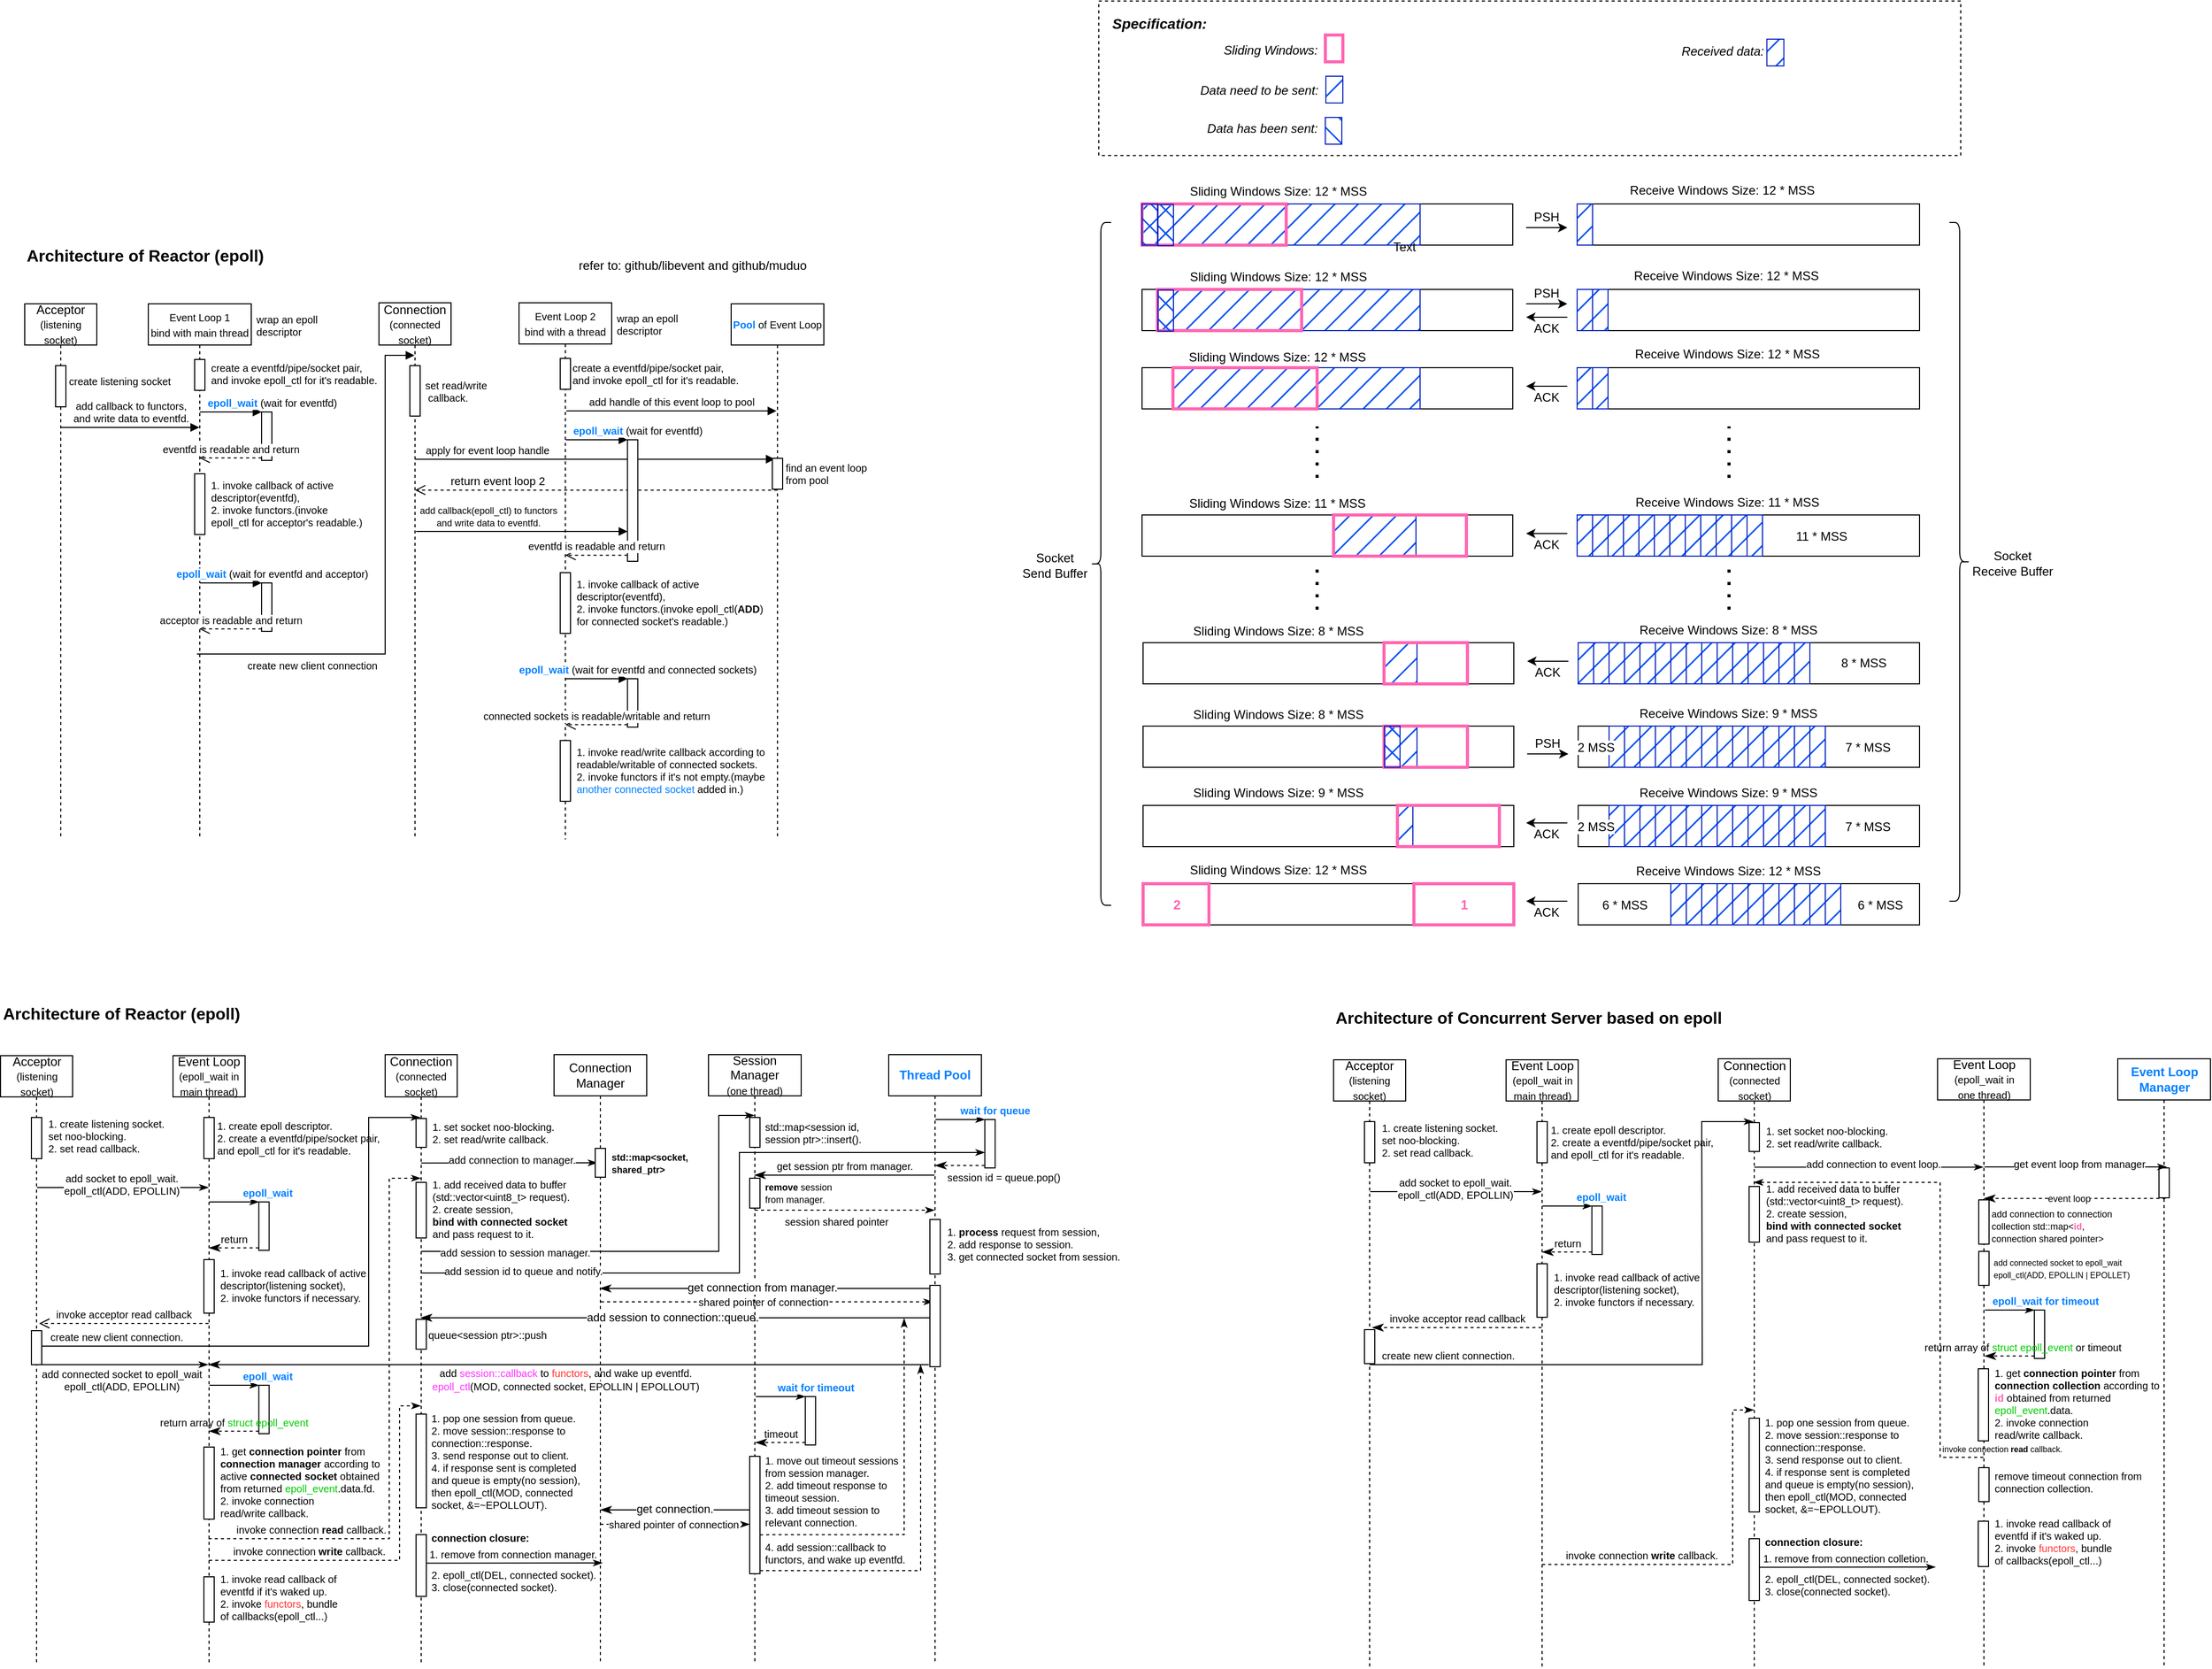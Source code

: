 <mxfile version="20.7.4" type="github">
  <diagram id="8s4QYpiPi4UWaAkvlVJo" name="Page-1">
    <mxGraphModel dx="660" dy="764" grid="1" gridSize="10" guides="1" tooltips="1" connect="1" arrows="1" fold="1" page="0" pageScale="1" pageWidth="850" pageHeight="1100" background="none" math="0" shadow="0">
      <root>
        <mxCell id="0" />
        <mxCell id="1" parent="0" />
        <mxCell id="HbQjIsXzjIfjCsx8-T67-216" value="" style="rounded=0;whiteSpace=wrap;html=1;fillStyle=hatch;fontSize=12;fontColor=#000000;strokeColor=#000000;strokeWidth=1;fillColor=none;gradientColor=none;dashed=1;" parent="1" vertex="1">
          <mxGeometry x="1153" y="-214" width="837" height="150" as="geometry" />
        </mxCell>
        <mxCell id="HbQjIsXzjIfjCsx8-T67-13" value="" style="rounded=0;whiteSpace=wrap;html=1;" parent="1" vertex="1">
          <mxGeometry x="1195" y="-17" width="360" height="40" as="geometry" />
        </mxCell>
        <mxCell id="Oyf2wEZ1zQuML1rLrcPN-1" value="Acceptor&lt;br&gt;&lt;font style=&quot;font-size: 10px&quot;&gt;(listening socket)&lt;/font&gt;" style="shape=umlLifeline;perimeter=lifelinePerimeter;whiteSpace=wrap;html=1;container=1;collapsible=0;recursiveResize=0;outlineConnect=0;size=40;" parent="1" vertex="1">
          <mxGeometry x="110" y="80" width="70" height="520" as="geometry" />
        </mxCell>
        <mxCell id="Oyf2wEZ1zQuML1rLrcPN-17" value="" style="html=1;points=[];perimeter=orthogonalPerimeter;fontSize=10;" parent="Oyf2wEZ1zQuML1rLrcPN-1" vertex="1">
          <mxGeometry x="30" y="60" width="10" height="40" as="geometry" />
        </mxCell>
        <mxCell id="Oyf2wEZ1zQuML1rLrcPN-2" value="&lt;font style=&quot;font-size: 10px&quot;&gt;Event Loop 1&lt;br&gt;bind with main thread&lt;/font&gt;" style="shape=umlLifeline;perimeter=lifelinePerimeter;whiteSpace=wrap;html=1;container=1;collapsible=0;recursiveResize=0;outlineConnect=0;size=40;" parent="1" vertex="1">
          <mxGeometry x="230" y="80" width="100" height="520" as="geometry" />
        </mxCell>
        <mxCell id="Oyf2wEZ1zQuML1rLrcPN-15" value="" style="html=1;points=[];perimeter=orthogonalPerimeter;fontSize=10;" parent="Oyf2wEZ1zQuML1rLrcPN-2" vertex="1">
          <mxGeometry x="45" y="54" width="10" height="30" as="geometry" />
        </mxCell>
        <mxCell id="Oyf2wEZ1zQuML1rLrcPN-30" value="create new client connection" style="html=1;verticalAlign=bottom;endArrow=block;rounded=0;fontSize=10;" parent="Oyf2wEZ1zQuML1rLrcPN-2" target="Oyf2wEZ1zQuML1rLrcPN-28" edge="1">
          <mxGeometry x="-0.554" y="-20" width="80" relative="1" as="geometry">
            <mxPoint x="47.25" y="340" as="sourcePoint" />
            <mxPoint x="210" y="100" as="targetPoint" />
            <Array as="points">
              <mxPoint x="230" y="340" />
              <mxPoint x="230" y="50" />
            </Array>
            <mxPoint as="offset" />
          </mxGeometry>
        </mxCell>
        <mxCell id="Oyf2wEZ1zQuML1rLrcPN-9" value="" style="html=1;points=[];perimeter=orthogonalPerimeter;fontSize=10;" parent="1" vertex="1">
          <mxGeometry x="340" y="185" width="10" height="47" as="geometry" />
        </mxCell>
        <mxCell id="Oyf2wEZ1zQuML1rLrcPN-10" value="&lt;b&gt;&lt;font color=&quot;#007fff&quot;&gt;epoll_wait&lt;/font&gt;&lt;/b&gt; (wait for eventfd)" style="html=1;verticalAlign=bottom;endArrow=block;entryX=0;entryY=0;rounded=0;fontSize=10;" parent="1" target="Oyf2wEZ1zQuML1rLrcPN-9" edge="1">
          <mxGeometry x="1" y="10" relative="1" as="geometry">
            <mxPoint x="280" y="185" as="sourcePoint" />
            <mxPoint x="10" y="10" as="offset" />
          </mxGeometry>
        </mxCell>
        <mxCell id="Oyf2wEZ1zQuML1rLrcPN-11" value="eventfd is readable and return" style="html=1;verticalAlign=bottom;endArrow=open;dashed=1;endSize=8;exitX=0;exitY=0.95;rounded=0;fontSize=10;" parent="1" source="Oyf2wEZ1zQuML1rLrcPN-9" edge="1">
          <mxGeometry relative="1" as="geometry">
            <mxPoint x="279.667" y="229.65" as="targetPoint" />
          </mxGeometry>
        </mxCell>
        <mxCell id="Oyf2wEZ1zQuML1rLrcPN-12" value="add callback to functors,&lt;br&gt;and write data to eventfd." style="html=1;verticalAlign=bottom;endArrow=block;rounded=0;fontSize=10;" parent="1" target="Oyf2wEZ1zQuML1rLrcPN-2" edge="1">
          <mxGeometry width="80" relative="1" as="geometry">
            <mxPoint x="145" y="200" as="sourcePoint" />
            <mxPoint x="225" y="200" as="targetPoint" />
          </mxGeometry>
        </mxCell>
        <mxCell id="Oyf2wEZ1zQuML1rLrcPN-16" value="&lt;span style=&quot;background-color: rgb(255, 255, 255);&quot;&gt;create a eventfd/pipe/socket pair,&lt;/span&gt;&lt;br style=&quot;&quot;&gt;&lt;span style=&quot;background-color: rgb(255, 255, 255);&quot;&gt;and invoke epoll_ctl for it&#39;s readable.&lt;/span&gt;" style="text;html=1;strokeColor=none;fillColor=none;align=left;verticalAlign=middle;whiteSpace=wrap;rounded=0;fontSize=10;" parent="1" vertex="1">
          <mxGeometry x="289" y="133" width="165" height="30" as="geometry" />
        </mxCell>
        <mxCell id="Oyf2wEZ1zQuML1rLrcPN-18" value="&lt;span style=&quot;background-color: rgb(255 , 255 , 255)&quot;&gt;create listening socket&lt;br&gt;&lt;/span&gt;" style="text;html=1;strokeColor=none;fillColor=none;align=left;verticalAlign=middle;whiteSpace=wrap;rounded=0;fontSize=10;" parent="1" vertex="1">
          <mxGeometry x="151" y="140" width="110" height="30" as="geometry" />
        </mxCell>
        <mxCell id="Oyf2wEZ1zQuML1rLrcPN-21" value="" style="html=1;points=[];perimeter=orthogonalPerimeter;fontSize=10;" parent="1" vertex="1">
          <mxGeometry x="275" y="245" width="10" height="59" as="geometry" />
        </mxCell>
        <mxCell id="Oyf2wEZ1zQuML1rLrcPN-22" value="&lt;span style=&quot;background-color: rgb(255 , 255 , 255)&quot;&gt;1. invoke callback of active descriptor(eventfd),&lt;br&gt;2. invoke functors.(invoke epoll_ctl for acceptor&#39;s readable.)&lt;br&gt;&lt;/span&gt;" style="text;html=1;strokeColor=none;fillColor=none;align=left;verticalAlign=middle;whiteSpace=wrap;rounded=0;fontSize=10;" parent="1" vertex="1">
          <mxGeometry x="289" y="259" width="151" height="30" as="geometry" />
        </mxCell>
        <mxCell id="Oyf2wEZ1zQuML1rLrcPN-23" value="" style="html=1;points=[];perimeter=orthogonalPerimeter;fontSize=10;" parent="1" vertex="1">
          <mxGeometry x="340" y="351" width="10" height="47" as="geometry" />
        </mxCell>
        <mxCell id="Oyf2wEZ1zQuML1rLrcPN-24" value="&lt;b&gt;&lt;font color=&quot;#007fff&quot;&gt;epoll_wait&lt;/font&gt; &lt;/b&gt;(wait for eventfd and acceptor)" style="html=1;verticalAlign=bottom;endArrow=block;entryX=0;entryY=0;rounded=0;fontSize=10;" parent="1" target="Oyf2wEZ1zQuML1rLrcPN-23" edge="1">
          <mxGeometry x="1" y="10" relative="1" as="geometry">
            <mxPoint x="280" y="351" as="sourcePoint" />
            <mxPoint x="10" y="10" as="offset" />
          </mxGeometry>
        </mxCell>
        <mxCell id="Oyf2wEZ1zQuML1rLrcPN-25" value="acceptor is readable and return" style="html=1;verticalAlign=bottom;endArrow=open;dashed=1;endSize=8;exitX=0;exitY=0.95;rounded=0;fontSize=10;" parent="1" source="Oyf2wEZ1zQuML1rLrcPN-23" edge="1">
          <mxGeometry relative="1" as="geometry">
            <mxPoint x="279.667" y="395.65" as="targetPoint" />
          </mxGeometry>
        </mxCell>
        <mxCell id="Oyf2wEZ1zQuML1rLrcPN-28" value="&lt;font&gt;Connection&lt;br&gt;&lt;font style=&quot;font-size: 10px&quot;&gt;(connected socket)&lt;/font&gt;&lt;/font&gt;" style="shape=umlLifeline;perimeter=lifelinePerimeter;whiteSpace=wrap;html=1;container=1;collapsible=0;recursiveResize=0;outlineConnect=0;size=41;" parent="1" vertex="1">
          <mxGeometry x="454" y="79" width="70" height="521" as="geometry" />
        </mxCell>
        <mxCell id="Oyf2wEZ1zQuML1rLrcPN-31" value="" style="html=1;points=[];perimeter=orthogonalPerimeter;fontSize=10;" parent="Oyf2wEZ1zQuML1rLrcPN-28" vertex="1">
          <mxGeometry x="30" y="61" width="10" height="49" as="geometry" />
        </mxCell>
        <mxCell id="Oyf2wEZ1zQuML1rLrcPN-46" value="&lt;font style=&quot;font-size: 9px&quot;&gt;add callback(epoll_ctl) to functors&lt;br&gt;and write data to eventfd.&lt;/font&gt;" style="html=1;verticalAlign=bottom;endArrow=block;rounded=0;fontSize=10;" parent="Oyf2wEZ1zQuML1rLrcPN-28" edge="1">
          <mxGeometry x="-0.318" width="80" relative="1" as="geometry">
            <mxPoint x="36" y="222" as="sourcePoint" />
            <mxPoint x="241.33" y="222" as="targetPoint" />
            <mxPoint as="offset" />
          </mxGeometry>
        </mxCell>
        <mxCell id="Oyf2wEZ1zQuML1rLrcPN-32" value="&lt;span style=&quot;background-color: rgb(255 , 255 , 255)&quot;&gt;set read/write&lt;br&gt;&amp;nbsp;callback.&lt;br&gt;&lt;/span&gt;" style="text;html=1;strokeColor=none;fillColor=none;align=left;verticalAlign=middle;whiteSpace=wrap;rounded=0;fontSize=10;" parent="1" vertex="1">
          <mxGeometry x="497" y="150" width="71" height="30" as="geometry" />
        </mxCell>
        <mxCell id="Oyf2wEZ1zQuML1rLrcPN-33" value="&lt;font style=&quot;font-size: 10px&quot;&gt;Event Loop 2&lt;br&gt;bind with a thread&lt;/font&gt;" style="shape=umlLifeline;perimeter=lifelinePerimeter;whiteSpace=wrap;html=1;container=1;collapsible=0;recursiveResize=0;outlineConnect=0;size=40;" parent="1" vertex="1">
          <mxGeometry x="590" y="79" width="90" height="521" as="geometry" />
        </mxCell>
        <mxCell id="Oyf2wEZ1zQuML1rLrcPN-34" value="" style="html=1;points=[];perimeter=orthogonalPerimeter;fontSize=10;" parent="Oyf2wEZ1zQuML1rLrcPN-33" vertex="1">
          <mxGeometry x="40" y="54" width="10" height="30" as="geometry" />
        </mxCell>
        <mxCell id="Oyf2wEZ1zQuML1rLrcPN-40" value="add handle of this event loop to pool" style="html=1;verticalAlign=bottom;endArrow=block;rounded=0;fontSize=10;" parent="Oyf2wEZ1zQuML1rLrcPN-33" edge="1">
          <mxGeometry width="80" relative="1" as="geometry">
            <mxPoint x="46" y="105" as="sourcePoint" />
            <mxPoint x="250" y="105" as="targetPoint" />
          </mxGeometry>
        </mxCell>
        <mxCell id="Oyf2wEZ1zQuML1rLrcPN-36" value="&lt;span style=&quot;background-color: rgb(255, 255, 255);&quot;&gt;create a eventfd/pipe/socket pair,&lt;/span&gt;&lt;br style=&quot;&quot;&gt;&lt;span style=&quot;background-color: rgb(255, 255, 255);&quot;&gt;and invoke epoll_ctl for it&#39;s readable.&lt;/span&gt;" style="text;html=1;strokeColor=none;fillColor=none;align=left;verticalAlign=middle;whiteSpace=wrap;rounded=0;fontSize=10;" parent="1" vertex="1">
          <mxGeometry x="640" y="133" width="165" height="30" as="geometry" />
        </mxCell>
        <mxCell id="Oyf2wEZ1zQuML1rLrcPN-37" value="&lt;font style=&quot;font-size: 10px&quot;&gt;&lt;b&gt;&lt;font color=&quot;#007fff&quot;&gt;Pool&lt;/font&gt;&lt;/b&gt; of Event Loop&lt;/font&gt;" style="shape=umlLifeline;perimeter=lifelinePerimeter;whiteSpace=wrap;html=1;container=1;collapsible=0;recursiveResize=0;outlineConnect=0;size=40;" parent="1" vertex="1">
          <mxGeometry x="796" y="80" width="90" height="520" as="geometry" />
        </mxCell>
        <mxCell id="Oyf2wEZ1zQuML1rLrcPN-42" value="&lt;b&gt;&lt;font color=&quot;#007fff&quot;&gt;epoll_wait&lt;/font&gt;&lt;/b&gt; (wait for eventfd)" style="html=1;verticalAlign=bottom;endArrow=block;entryX=0;entryY=0;rounded=0;fontSize=10;" parent="1" target="Oyf2wEZ1zQuML1rLrcPN-41" edge="1">
          <mxGeometry x="1" y="10" relative="1" as="geometry">
            <mxPoint x="635.33" y="212" as="sourcePoint" />
            <mxPoint x="10" y="10" as="offset" />
          </mxGeometry>
        </mxCell>
        <mxCell id="Oyf2wEZ1zQuML1rLrcPN-45" value="apply for event loop handle" style="html=1;verticalAlign=bottom;endArrow=block;rounded=0;fontSize=10;entryX=0.233;entryY=0.028;entryDx=0;entryDy=0;entryPerimeter=0;" parent="1" source="Oyf2wEZ1zQuML1rLrcPN-28" target="Oyf2wEZ1zQuML1rLrcPN-50" edge="1">
          <mxGeometry x="-0.601" width="80" relative="1" as="geometry">
            <mxPoint x="490" y="230" as="sourcePoint" />
            <mxPoint x="624.5" y="230" as="targetPoint" />
            <mxPoint as="offset" />
          </mxGeometry>
        </mxCell>
        <mxCell id="Oyf2wEZ1zQuML1rLrcPN-50" value="" style="html=1;points=[];perimeter=orthogonalPerimeter;fontSize=10;" parent="1" vertex="1">
          <mxGeometry x="836" y="230" width="10" height="30" as="geometry" />
        </mxCell>
        <mxCell id="Oyf2wEZ1zQuML1rLrcPN-51" value="&lt;span style=&quot;background-color: rgb(255 , 255 , 255)&quot;&gt;find an event loop from pool&lt;br&gt;&lt;/span&gt;" style="text;html=1;strokeColor=none;fillColor=none;align=left;verticalAlign=middle;whiteSpace=wrap;rounded=0;fontSize=10;" parent="1" vertex="1">
          <mxGeometry x="847" y="230" width="93" height="30" as="geometry" />
        </mxCell>
        <mxCell id="Oyf2wEZ1zQuML1rLrcPN-47" value="return event loop 2" style="html=1;verticalAlign=bottom;endArrow=open;dashed=1;endSize=8;rounded=0;exitX=0.483;exitY=1.028;exitDx=0;exitDy=0;exitPerimeter=0;" parent="1" source="Oyf2wEZ1zQuML1rLrcPN-50" target="Oyf2wEZ1zQuML1rLrcPN-28" edge="1">
          <mxGeometry x="0.543" relative="1" as="geometry">
            <mxPoint x="840.5" y="257" as="sourcePoint" />
            <mxPoint x="490" y="257" as="targetPoint" />
            <mxPoint as="offset" />
          </mxGeometry>
        </mxCell>
        <mxCell id="Oyf2wEZ1zQuML1rLrcPN-41" value="" style="html=1;points=[];perimeter=orthogonalPerimeter;fontSize=10;verticalAlign=top;" parent="1" vertex="1">
          <mxGeometry x="695.33" y="212" width="10" height="118" as="geometry" />
        </mxCell>
        <mxCell id="Oyf2wEZ1zQuML1rLrcPN-43" value="eventfd is readable and return" style="html=1;verticalAlign=bottom;endArrow=open;dashed=1;endSize=8;exitX=0;exitY=0.95;rounded=0;fontSize=10;" parent="1" source="Oyf2wEZ1zQuML1rLrcPN-41" target="Oyf2wEZ1zQuML1rLrcPN-33" edge="1">
          <mxGeometry relative="1" as="geometry">
            <mxPoint x="634.997" y="256.65" as="targetPoint" />
          </mxGeometry>
        </mxCell>
        <mxCell id="Oyf2wEZ1zQuML1rLrcPN-52" value="&lt;span style=&quot;background-color: rgb(255 , 255 , 255)&quot;&gt;wrap an epoll descriptor&lt;br&gt;&lt;/span&gt;" style="text;html=1;strokeColor=none;fillColor=none;align=left;verticalAlign=middle;whiteSpace=wrap;rounded=0;fontSize=10;" parent="1" vertex="1">
          <mxGeometry x="332.5" y="86" width="67.5" height="30" as="geometry" />
        </mxCell>
        <mxCell id="Oyf2wEZ1zQuML1rLrcPN-53" value="&lt;span style=&quot;background-color: rgb(255 , 255 , 255)&quot;&gt;wrap an epoll descriptor&lt;br&gt;&lt;/span&gt;" style="text;html=1;strokeColor=none;fillColor=none;align=left;verticalAlign=middle;whiteSpace=wrap;rounded=0;fontSize=10;" parent="1" vertex="1">
          <mxGeometry x="683" y="85" width="67" height="30" as="geometry" />
        </mxCell>
        <mxCell id="Oyf2wEZ1zQuML1rLrcPN-54" value="" style="html=1;points=[];perimeter=orthogonalPerimeter;fontSize=10;" parent="1" vertex="1">
          <mxGeometry x="630" y="341" width="10" height="59" as="geometry" />
        </mxCell>
        <mxCell id="Oyf2wEZ1zQuML1rLrcPN-55" value="&lt;span style=&quot;background-color: rgb(255 , 255 , 255)&quot;&gt;1. invoke callback of active descriptor(eventfd),&lt;br&gt;2. invoke functors.(invoke epoll_ctl(&lt;b&gt;ADD&lt;/b&gt;) for connected socket&#39;s readable.)&lt;br&gt;&lt;/span&gt;" style="text;html=1;strokeColor=none;fillColor=none;align=left;verticalAlign=middle;whiteSpace=wrap;rounded=0;fontSize=10;" parent="1" vertex="1">
          <mxGeometry x="644" y="355" width="186" height="30" as="geometry" />
        </mxCell>
        <mxCell id="Oyf2wEZ1zQuML1rLrcPN-56" value="" style="html=1;points=[];perimeter=orthogonalPerimeter;fontSize=10;" parent="1" vertex="1">
          <mxGeometry x="695.33" y="444" width="10" height="47" as="geometry" />
        </mxCell>
        <mxCell id="Oyf2wEZ1zQuML1rLrcPN-57" value="&lt;b&gt;&lt;font color=&quot;#007fff&quot;&gt;epoll_wait&lt;/font&gt; &lt;/b&gt;(wait for eventfd and connected sockets)" style="html=1;verticalAlign=bottom;endArrow=block;entryX=0;entryY=0;rounded=0;fontSize=10;" parent="1" target="Oyf2wEZ1zQuML1rLrcPN-56" edge="1">
          <mxGeometry x="1" y="10" relative="1" as="geometry">
            <mxPoint x="635.33" y="444" as="sourcePoint" />
            <mxPoint x="10" y="10" as="offset" />
          </mxGeometry>
        </mxCell>
        <mxCell id="Oyf2wEZ1zQuML1rLrcPN-58" value="connected sockets is readable/writable and return" style="html=1;verticalAlign=bottom;endArrow=open;dashed=1;endSize=8;exitX=0;exitY=0.95;rounded=0;fontSize=10;" parent="1" source="Oyf2wEZ1zQuML1rLrcPN-56" edge="1">
          <mxGeometry relative="1" as="geometry">
            <mxPoint x="634.997" y="488.65" as="targetPoint" />
          </mxGeometry>
        </mxCell>
        <mxCell id="Oyf2wEZ1zQuML1rLrcPN-59" value="" style="html=1;points=[];perimeter=orthogonalPerimeter;fontSize=10;" parent="1" vertex="1">
          <mxGeometry x="630" y="504" width="10" height="59" as="geometry" />
        </mxCell>
        <mxCell id="Oyf2wEZ1zQuML1rLrcPN-60" value="&lt;span style=&quot;background-color: rgb(255 , 255 , 255)&quot;&gt;1. invoke read/write callback according to readable/writable of connected sockets.&lt;br&gt;2. invoke functors if it&#39;s not empty.(maybe &lt;font color=&quot;#007fff&quot;&gt;another connected socket&lt;/font&gt; added in.)&lt;br&gt;&lt;/span&gt;" style="text;html=1;strokeColor=none;fillColor=none;align=left;verticalAlign=middle;whiteSpace=wrap;rounded=0;fontSize=10;" parent="1" vertex="1">
          <mxGeometry x="644" y="518" width="186" height="30" as="geometry" />
        </mxCell>
        <mxCell id="Oyf2wEZ1zQuML1rLrcPN-62" value="&lt;span style=&quot;background-color: rgb(255 , 255 , 255)&quot;&gt;&lt;b&gt;&lt;font style=&quot;font-size: 16px&quot;&gt;Architecture of Reactor (epoll)&lt;/font&gt;&lt;/b&gt;&lt;br&gt;&lt;/span&gt;" style="text;html=1;strokeColor=none;fillColor=none;align=left;verticalAlign=middle;whiteSpace=wrap;rounded=0;fontSize=10;" parent="1" vertex="1">
          <mxGeometry x="110" y="18" width="255" height="30" as="geometry" />
        </mxCell>
        <mxCell id="Oyf2wEZ1zQuML1rLrcPN-63" value="&lt;span style=&quot;background-color: rgb(255 , 255 , 255)&quot;&gt;&lt;font style=&quot;font-size: 12px&quot;&gt;refer to: github/libevent and github/muduo&lt;/font&gt;&lt;br&gt;&lt;/span&gt;" style="text;html=1;strokeColor=none;fillColor=none;align=left;verticalAlign=middle;whiteSpace=wrap;rounded=0;fontSize=10;" parent="1" vertex="1">
          <mxGeometry x="646" y="28" width="240" height="30" as="geometry" />
        </mxCell>
        <mxCell id="_-AkgMlnDdN6ogvlzVWD-1" value="Acceptor&lt;br&gt;&lt;font style=&quot;font-size: 10px&quot;&gt;(listening socket)&lt;/font&gt;" style="shape=umlLifeline;perimeter=lifelinePerimeter;whiteSpace=wrap;html=1;container=1;collapsible=0;recursiveResize=0;outlineConnect=0;size=40;" parent="1" vertex="1">
          <mxGeometry x="86.5" y="810" width="70" height="590" as="geometry" />
        </mxCell>
        <mxCell id="_-AkgMlnDdN6ogvlzVWD-2" value="" style="html=1;points=[];perimeter=orthogonalPerimeter;fontSize=10;" parent="_-AkgMlnDdN6ogvlzVWD-1" vertex="1">
          <mxGeometry x="30" y="60" width="10" height="40" as="geometry" />
        </mxCell>
        <mxCell id="_-AkgMlnDdN6ogvlzVWD-3" value="Event Loop&lt;br&gt;&lt;font style=&quot;font-size: 10px;&quot;&gt;(epoll_wait in main thread)&lt;/font&gt;" style="shape=umlLifeline;perimeter=lifelinePerimeter;whiteSpace=wrap;html=1;container=1;collapsible=0;recursiveResize=0;outlineConnect=0;size=40;" parent="1" vertex="1">
          <mxGeometry x="254" y="810" width="70" height="590" as="geometry" />
        </mxCell>
        <mxCell id="_-AkgMlnDdN6ogvlzVWD-4" value="" style="html=1;points=[];perimeter=orthogonalPerimeter;fontSize=10;" parent="_-AkgMlnDdN6ogvlzVWD-3" vertex="1">
          <mxGeometry x="30" y="60" width="10" height="40" as="geometry" />
        </mxCell>
        <mxCell id="_-AkgMlnDdN6ogvlzVWD-23" value="add connected socket to epoll_wait&lt;br&gt;epoll_ctl(ADD, EPOLLIN)" style="html=1;verticalAlign=bottom;endArrow=classicThin;rounded=0;fontSize=10;endFill=1;" parent="_-AkgMlnDdN6ogvlzVWD-3" edge="1">
          <mxGeometry x="-0.009" y="-30" width="80" relative="1" as="geometry">
            <mxPoint x="-132.5" y="300" as="sourcePoint" />
            <mxPoint x="34" y="300" as="targetPoint" />
            <mxPoint as="offset" />
          </mxGeometry>
        </mxCell>
        <mxCell id="oihFWhnjBpmNXEekLoWu-9" value="invoke connection &lt;b&gt;read &lt;/b&gt;callback." style="html=1;verticalAlign=bottom;endArrow=classicThin;rounded=0;fontSize=10;dashed=1;endFill=1;" parent="_-AkgMlnDdN6ogvlzVWD-3" edge="1">
          <mxGeometry x="-0.642" width="80" relative="1" as="geometry">
            <mxPoint x="34.5" y="469" as="sourcePoint" />
            <mxPoint x="240.5" y="119" as="targetPoint" />
            <mxPoint as="offset" />
            <Array as="points">
              <mxPoint x="210" y="469" />
              <mxPoint x="210" y="119" />
            </Array>
          </mxGeometry>
        </mxCell>
        <mxCell id="ySbSuoVtxYeGmx0g1xd0-3" value="" style="html=1;points=[];perimeter=orthogonalPerimeter;fontSize=10;" parent="_-AkgMlnDdN6ogvlzVWD-3" vertex="1">
          <mxGeometry x="30" y="506" width="10" height="44" as="geometry" />
        </mxCell>
        <mxCell id="_-AkgMlnDdN6ogvlzVWD-18" value="&lt;span style=&quot;text-align: left;&quot;&gt;create new client connection.&lt;/span&gt;" style="html=1;verticalAlign=bottom;endArrow=classicThin;rounded=0;fontSize=10;exitX=0.95;exitY=0.455;exitDx=0;exitDy=0;exitPerimeter=0;endFill=1;" parent="_-AkgMlnDdN6ogvlzVWD-3" source="_-AkgMlnDdN6ogvlzVWD-13" edge="1">
          <mxGeometry x="-0.756" width="80" relative="1" as="geometry">
            <mxPoint x="-132.5" y="340" as="sourcePoint" />
            <mxPoint x="240" y="60" as="targetPoint" />
            <mxPoint x="1" as="offset" />
            <Array as="points">
              <mxPoint x="190" y="282" />
              <mxPoint x="190" y="60" />
            </Array>
          </mxGeometry>
        </mxCell>
        <mxCell id="_-AkgMlnDdN6ogvlzVWD-5" value="&lt;span style=&quot;background-color: rgb(255 , 255 , 255)&quot;&gt;1. create listening socket.&lt;br&gt;set noo-blocking.&lt;br&gt;2. set read callback.&lt;br&gt;&lt;/span&gt;" style="text;html=1;strokeColor=none;fillColor=none;align=left;verticalAlign=middle;whiteSpace=wrap;rounded=0;fontSize=10;" parent="1" vertex="1">
          <mxGeometry x="131" y="873" width="123" height="30" as="geometry" />
        </mxCell>
        <mxCell id="_-AkgMlnDdN6ogvlzVWD-6" value="add socket to epoll_wait.&lt;br&gt;epoll_ctl(ADD, EPOLLIN)" style="html=1;verticalAlign=bottom;endArrow=classicThin;rounded=0;fontSize=10;endFill=1;" parent="1" edge="1">
          <mxGeometry x="-0.015" y="-12" width="80" relative="1" as="geometry">
            <mxPoint x="122" y="938" as="sourcePoint" />
            <mxPoint x="288.5" y="938" as="targetPoint" />
            <mxPoint as="offset" />
          </mxGeometry>
        </mxCell>
        <mxCell id="_-AkgMlnDdN6ogvlzVWD-7" value="" style="html=1;points=[];perimeter=orthogonalPerimeter;fontSize=10;" parent="1" vertex="1">
          <mxGeometry x="337.33" y="952" width="10" height="47" as="geometry" />
        </mxCell>
        <mxCell id="_-AkgMlnDdN6ogvlzVWD-8" value="&lt;b&gt;&lt;font color=&quot;#007fff&quot;&gt;epoll_wait&lt;/font&gt;&lt;/b&gt;&amp;nbsp;" style="html=1;verticalAlign=bottom;endArrow=classicThin;entryX=0;entryY=0;rounded=0;fontSize=10;endFill=1;" parent="1" target="_-AkgMlnDdN6ogvlzVWD-7" edge="1">
          <mxGeometry x="1" y="10" relative="1" as="geometry">
            <mxPoint x="289.33" y="952" as="sourcePoint" />
            <mxPoint x="10" y="10" as="offset" />
          </mxGeometry>
        </mxCell>
        <mxCell id="_-AkgMlnDdN6ogvlzVWD-9" value="return" style="html=1;verticalAlign=bottom;endArrow=classicThin;dashed=1;endSize=8;exitX=0;exitY=0.95;rounded=0;fontSize=10;endFill=1;" parent="1" source="_-AkgMlnDdN6ogvlzVWD-7" edge="1">
          <mxGeometry relative="1" as="geometry">
            <mxPoint x="288.997" y="996.65" as="targetPoint" />
          </mxGeometry>
        </mxCell>
        <mxCell id="_-AkgMlnDdN6ogvlzVWD-10" value="1. create epoll descriptor.&lt;br&gt;2. create a eventfd/pipe/socket pair,&lt;br&gt;and epoll_ctl for it&#39;s readable.&lt;span style=&quot;background-color: rgb(255 , 255 , 255)&quot;&gt;&lt;br&gt;&lt;/span&gt;" style="text;html=1;strokeColor=none;fillColor=none;align=left;verticalAlign=middle;whiteSpace=wrap;rounded=0;fontSize=10;" parent="1" vertex="1">
          <mxGeometry x="295" y="875" width="169" height="30" as="geometry" />
        </mxCell>
        <mxCell id="_-AkgMlnDdN6ogvlzVWD-11" value="" style="html=1;points=[];perimeter=orthogonalPerimeter;fontSize=10;" parent="1" vertex="1">
          <mxGeometry x="284" y="1008" width="10" height="52" as="geometry" />
        </mxCell>
        <mxCell id="_-AkgMlnDdN6ogvlzVWD-12" value="&lt;span style=&quot;background-color: rgb(255 , 255 , 255)&quot;&gt;1. invoke read callback of active descriptor(listening socket),&lt;br&gt;2. invoke functors if necessary.&lt;br&gt;&lt;/span&gt;" style="text;html=1;strokeColor=none;fillColor=none;align=left;verticalAlign=middle;whiteSpace=wrap;rounded=0;fontSize=10;" parent="1" vertex="1">
          <mxGeometry x="298" y="1018" width="151" height="30" as="geometry" />
        </mxCell>
        <mxCell id="_-AkgMlnDdN6ogvlzVWD-13" value="" style="html=1;points=[];perimeter=orthogonalPerimeter;fontSize=10;" parent="1" vertex="1">
          <mxGeometry x="116.5" y="1077" width="10" height="33" as="geometry" />
        </mxCell>
        <mxCell id="_-AkgMlnDdN6ogvlzVWD-15" value="invoke acceptor read callback" style="html=1;verticalAlign=bottom;endArrow=open;endSize=8;rounded=0;fontSize=10;dashed=1;" parent="1" source="_-AkgMlnDdN6ogvlzVWD-3" edge="1">
          <mxGeometry relative="1" as="geometry">
            <mxPoint x="206.5" y="1069.5" as="sourcePoint" />
            <mxPoint x="124" y="1070" as="targetPoint" />
          </mxGeometry>
        </mxCell>
        <mxCell id="_-AkgMlnDdN6ogvlzVWD-19" value="&lt;font&gt;Connection&lt;br&gt;&lt;font style=&quot;font-size: 10px&quot;&gt;(connected socket)&lt;/font&gt;&lt;/font&gt;" style="shape=umlLifeline;perimeter=lifelinePerimeter;whiteSpace=wrap;html=1;container=1;collapsible=0;recursiveResize=0;outlineConnect=0;size=41;" parent="1" vertex="1">
          <mxGeometry x="460" y="809" width="70" height="591" as="geometry" />
        </mxCell>
        <mxCell id="_-AkgMlnDdN6ogvlzVWD-20" value="" style="html=1;points=[];perimeter=orthogonalPerimeter;fontSize=10;" parent="_-AkgMlnDdN6ogvlzVWD-19" vertex="1">
          <mxGeometry x="30" y="62" width="10" height="28" as="geometry" />
        </mxCell>
        <mxCell id="oihFWhnjBpmNXEekLoWu-7" value="add connection to manager." style="html=1;verticalAlign=bottom;endArrow=classicThin;rounded=0;fontSize=10;endFill=1;entryX=-0.4;entryY=0.5;entryDx=0;entryDy=0;entryPerimeter=0;exitX=0.486;exitY=0.178;exitDx=0;exitDy=0;exitPerimeter=0;" parent="_-AkgMlnDdN6ogvlzVWD-19" edge="1">
          <mxGeometry x="0.032" y="-6" width="80" relative="1" as="geometry">
            <mxPoint x="35.02" y="105.198" as="sourcePoint" />
            <mxPoint x="206" y="105" as="targetPoint" />
            <mxPoint as="offset" />
          </mxGeometry>
        </mxCell>
        <mxCell id="oihFWhnjBpmNXEekLoWu-8" value="" style="html=1;points=[];perimeter=orthogonalPerimeter;fontSize=10;" parent="_-AkgMlnDdN6ogvlzVWD-19" vertex="1">
          <mxGeometry x="30" y="124" width="10" height="54" as="geometry" />
        </mxCell>
        <mxCell id="ySbSuoVtxYeGmx0g1xd0-2" value="" style="html=1;points=[];perimeter=orthogonalPerimeter;fontSize=10;" parent="_-AkgMlnDdN6ogvlzVWD-19" vertex="1">
          <mxGeometry x="30" y="349" width="10" height="91" as="geometry" />
        </mxCell>
        <mxCell id="_-AkgMlnDdN6ogvlzVWD-22" value="&lt;span style=&quot;background-color: rgb(255 , 255 , 255)&quot;&gt;1.&amp;nbsp;&lt;/span&gt;&lt;span style=&quot;background-color: rgb(255, 255, 255);&quot;&gt;set socket noo-blocking.&lt;/span&gt;&lt;span style=&quot;background-color: rgb(255 , 255 , 255)&quot;&gt;&lt;br&gt;2. set read/write callback.&lt;br&gt;&lt;/span&gt;" style="text;html=1;strokeColor=none;fillColor=none;align=left;verticalAlign=middle;whiteSpace=wrap;rounded=0;fontSize=10;" parent="1" vertex="1">
          <mxGeometry x="504" y="870" width="130" height="30" as="geometry" />
        </mxCell>
        <mxCell id="_-AkgMlnDdN6ogvlzVWD-24" value="&lt;font style=&quot;font-size: 12px;&quot;&gt;Connection&lt;br&gt;Manager&lt;/font&gt;" style="shape=umlLifeline;perimeter=lifelinePerimeter;whiteSpace=wrap;html=1;container=1;collapsible=0;recursiveResize=0;outlineConnect=0;size=40;" parent="1" vertex="1">
          <mxGeometry x="624" y="809" width="90" height="591" as="geometry" />
        </mxCell>
        <mxCell id="oihFWhnjBpmNXEekLoWu-30" value="add session to connection::queue." style="html=1;verticalAlign=bottom;endArrow=classicThin;endSize=8;rounded=0;strokeColor=#000000;endFill=1;fontColor=#000000;" parent="_-AkgMlnDdN6ogvlzVWD-24" source="oihFWhnjBpmNXEekLoWu-11" edge="1">
          <mxGeometry x="0.024" y="8" relative="1" as="geometry">
            <mxPoint x="310" y="256" as="sourcePoint" />
            <mxPoint x="-129.5" y="255.5" as="targetPoint" />
            <mxPoint x="1" as="offset" />
          </mxGeometry>
        </mxCell>
        <mxCell id="oihFWhnjBpmNXEekLoWu-31" value="" style="html=1;points=[];perimeter=orthogonalPerimeter;fontSize=10;" parent="_-AkgMlnDdN6ogvlzVWD-24" vertex="1">
          <mxGeometry x="-134" y="257" width="10" height="29" as="geometry" />
        </mxCell>
        <mxCell id="ySbSuoVtxYeGmx0g1xd0-8" value="" style="html=1;points=[];perimeter=orthogonalPerimeter;fontSize=10;" parent="_-AkgMlnDdN6ogvlzVWD-24" vertex="1">
          <mxGeometry x="40" y="91" width="10" height="28" as="geometry" />
        </mxCell>
        <mxCell id="oihFWhnjBpmNXEekLoWu-19" value="shared pointer of connection" style="html=1;verticalAlign=bottom;endArrow=classicThin;rounded=0;fontSize=10;dashed=1;endFill=1;entryX=0.3;entryY=0.203;entryDx=0;entryDy=0;entryPerimeter=0;" parent="_-AkgMlnDdN6ogvlzVWD-24" target="ySbSuoVtxYeGmx0g1xd0-15" edge="1">
          <mxGeometry x="-0.024" y="-9" width="80" relative="1" as="geometry">
            <mxPoint x="45.5" y="240" as="sourcePoint" />
            <mxPoint x="320" y="240" as="targetPoint" />
            <mxPoint as="offset" />
          </mxGeometry>
        </mxCell>
        <mxCell id="ySbSuoVtxYeGmx0g1xd0-23" value="shared pointer of connection" style="html=1;verticalAlign=bottom;endArrow=classicThin;rounded=0;fontSize=10;dashed=1;endFill=1;entryX=-0.3;entryY=0.957;entryDx=0;entryDy=0;entryPerimeter=0;" parent="_-AkgMlnDdN6ogvlzVWD-24" edge="1">
          <mxGeometry x="-0.024" y="-9" width="80" relative="1" as="geometry">
            <mxPoint x="45" y="456" as="sourcePoint" />
            <mxPoint x="190" y="456.033" as="targetPoint" />
            <mxPoint as="offset" />
          </mxGeometry>
        </mxCell>
        <mxCell id="oihFWhnjBpmNXEekLoWu-2" value="" style="html=1;points=[];perimeter=orthogonalPerimeter;fontSize=10;" parent="1" vertex="1">
          <mxGeometry x="337.33" y="1130" width="10" height="47" as="geometry" />
        </mxCell>
        <mxCell id="oihFWhnjBpmNXEekLoWu-3" value="&lt;b&gt;&lt;font color=&quot;#007fff&quot;&gt;epoll_wait&lt;/font&gt;&lt;/b&gt;&amp;nbsp;" style="html=1;verticalAlign=bottom;endArrow=classicThin;entryX=0;entryY=0;rounded=0;fontSize=10;endFill=1;" parent="1" target="oihFWhnjBpmNXEekLoWu-2" edge="1">
          <mxGeometry x="1" y="10" relative="1" as="geometry">
            <mxPoint x="289.33" y="1130" as="sourcePoint" />
            <mxPoint x="10" y="10" as="offset" />
          </mxGeometry>
        </mxCell>
        <mxCell id="oihFWhnjBpmNXEekLoWu-4" value="return array of &lt;font color=&quot;#00cc00&quot;&gt;struct&amp;nbsp;epoll_event&lt;/font&gt;" style="html=1;verticalAlign=bottom;endArrow=classicThin;dashed=1;endSize=8;exitX=0;exitY=0.95;rounded=0;fontSize=10;labelBackgroundColor=none;endFill=1;" parent="1" source="oihFWhnjBpmNXEekLoWu-2" edge="1">
          <mxGeometry relative="1" as="geometry">
            <mxPoint x="288.997" y="1174.65" as="targetPoint" />
          </mxGeometry>
        </mxCell>
        <mxCell id="oihFWhnjBpmNXEekLoWu-5" value="" style="html=1;points=[];perimeter=orthogonalPerimeter;fontSize=10;" parent="1" vertex="1">
          <mxGeometry x="284" y="1190" width="10" height="70" as="geometry" />
        </mxCell>
        <mxCell id="oihFWhnjBpmNXEekLoWu-6" value="&lt;span style=&quot;background-color: rgb(255 , 255 , 255)&quot;&gt;1. get &lt;b&gt;connection pointer&lt;/b&gt; from &lt;b&gt;connection manager&lt;/b&gt; according to active&amp;nbsp;&lt;b&gt;connected socket&lt;/b&gt; obtained from returned &lt;font color=&quot;#00cc00&quot;&gt;epoll_event&lt;/font&gt;.data.fd.&lt;br&gt;2. invoke connection &lt;br&gt;read/write callback.&lt;br&gt;&lt;/span&gt;" style="text;html=1;strokeColor=none;fillColor=none;align=left;verticalAlign=middle;whiteSpace=wrap;rounded=0;fontSize=10;" parent="1" vertex="1">
          <mxGeometry x="298" y="1209" width="166" height="30" as="geometry" />
        </mxCell>
        <mxCell id="oihFWhnjBpmNXEekLoWu-10" value="&lt;span style=&quot;background-color: rgb(255 , 255 , 255)&quot;&gt;1. add received data to buffer (std::vector&amp;lt;uint8_t&amp;gt; request).&lt;br&gt;2. create session, &lt;br&gt;&lt;b&gt;bind with connected socket &lt;/b&gt;&lt;br&gt;and pass request to it.&lt;br&gt;&lt;/span&gt;" style="text;html=1;strokeColor=none;fillColor=none;align=left;verticalAlign=middle;whiteSpace=wrap;rounded=0;fontSize=10;" parent="1" vertex="1">
          <mxGeometry x="504" y="944" width="160" height="30" as="geometry" />
        </mxCell>
        <mxCell id="oihFWhnjBpmNXEekLoWu-11" value="&lt;b&gt;&lt;font color=&quot;#007fff&quot;&gt;Thread Pool&lt;/font&gt;&lt;/b&gt;" style="shape=umlLifeline;perimeter=lifelinePerimeter;whiteSpace=wrap;html=1;container=1;collapsible=0;recursiveResize=0;outlineConnect=0;size=40;" parent="1" vertex="1">
          <mxGeometry x="949" y="809" width="90" height="591" as="geometry" />
        </mxCell>
        <mxCell id="oihFWhnjBpmNXEekLoWu-12" value="" style="html=1;points=[];perimeter=orthogonalPerimeter;fontSize=10;" parent="oihFWhnjBpmNXEekLoWu-11" vertex="1">
          <mxGeometry x="40" y="160" width="10" height="53" as="geometry" />
        </mxCell>
        <mxCell id="ySbSuoVtxYeGmx0g1xd0-15" value="" style="html=1;points=[];perimeter=orthogonalPerimeter;fontSize=10;" parent="oihFWhnjBpmNXEekLoWu-11" vertex="1">
          <mxGeometry x="40" y="224" width="10" height="79" as="geometry" />
        </mxCell>
        <mxCell id="oihFWhnjBpmNXEekLoWu-13" value="" style="html=1;points=[];perimeter=orthogonalPerimeter;fontSize=10;" parent="1" vertex="1">
          <mxGeometry x="1042.33" y="872" width="10" height="47" as="geometry" />
        </mxCell>
        <mxCell id="oihFWhnjBpmNXEekLoWu-14" value="&lt;font color=&quot;#007fff&quot;&gt;&lt;b&gt;wait for queue&lt;/b&gt;&lt;/font&gt;" style="html=1;verticalAlign=bottom;endArrow=classicThin;entryX=0;entryY=0;rounded=0;fontSize=10;endFill=1;" parent="1" target="oihFWhnjBpmNXEekLoWu-13" edge="1">
          <mxGeometry x="1" y="10" relative="1" as="geometry">
            <mxPoint x="994.33" y="872" as="sourcePoint" />
            <mxPoint x="10" y="10" as="offset" />
          </mxGeometry>
        </mxCell>
        <mxCell id="oihFWhnjBpmNXEekLoWu-15" value="" style="html=1;verticalAlign=bottom;endArrow=classicThin;dashed=1;endSize=8;exitX=0;exitY=0.95;rounded=0;fontSize=10;endFill=1;" parent="1" source="oihFWhnjBpmNXEekLoWu-13" edge="1">
          <mxGeometry x="-0.035" y="23" relative="1" as="geometry">
            <mxPoint x="993.997" y="916.65" as="targetPoint" />
            <mxPoint as="offset" />
          </mxGeometry>
        </mxCell>
        <mxCell id="oihFWhnjBpmNXEekLoWu-16" value="&lt;span style=&quot;text-align: left;&quot;&gt;add session id to queue and&amp;nbsp;&lt;/span&gt;&lt;span style=&quot;text-align: left;&quot;&gt;notify.&lt;/span&gt;" style="html=1;verticalAlign=bottom;endArrow=classicThin;rounded=0;fontSize=10;endFill=1;" parent="1" target="oihFWhnjBpmNXEekLoWu-13" edge="1">
          <mxGeometry x="-0.702" y="-7" width="80" relative="1" as="geometry">
            <mxPoint x="494.5" y="1021" as="sourcePoint" />
            <mxPoint x="1014" y="904" as="targetPoint" />
            <mxPoint as="offset" />
            <Array as="points">
              <mxPoint x="804" y="1021" />
              <mxPoint x="804" y="904" />
            </Array>
          </mxGeometry>
        </mxCell>
        <mxCell id="oihFWhnjBpmNXEekLoWu-20" value="&lt;span style=&quot;background-color: rgb(255 , 255 , 255)&quot;&gt;session id = queue.pop()&lt;br&gt;&lt;/span&gt;" style="text;html=1;strokeColor=none;fillColor=none;align=left;verticalAlign=middle;whiteSpace=wrap;rounded=0;fontSize=10;" parent="1" vertex="1">
          <mxGeometry x="1004" y="913" width="120" height="30" as="geometry" />
        </mxCell>
        <mxCell id="oihFWhnjBpmNXEekLoWu-21" value="&lt;font style=&quot;&quot;&gt;Session&lt;br&gt;Manager&lt;br&gt;&lt;font style=&quot;font-size: 10px;&quot;&gt;(one thread)&lt;/font&gt;&lt;br&gt;&lt;/font&gt;" style="shape=umlLifeline;perimeter=lifelinePerimeter;whiteSpace=wrap;html=1;container=1;collapsible=0;recursiveResize=0;outlineConnect=0;size=40;" parent="1" vertex="1">
          <mxGeometry x="774" y="809" width="90" height="591" as="geometry" />
        </mxCell>
        <mxCell id="oihFWhnjBpmNXEekLoWu-23" value="" style="html=1;points=[];perimeter=orthogonalPerimeter;fontSize=10;" parent="oihFWhnjBpmNXEekLoWu-21" vertex="1">
          <mxGeometry x="40" y="120" width="10" height="29" as="geometry" />
        </mxCell>
        <mxCell id="oihFWhnjBpmNXEekLoWu-24" value="" style="html=1;points=[];perimeter=orthogonalPerimeter;fontSize=10;" parent="oihFWhnjBpmNXEekLoWu-21" vertex="1">
          <mxGeometry x="40" y="61" width="10" height="29" as="geometry" />
        </mxCell>
        <mxCell id="oihFWhnjBpmNXEekLoWu-26" value="get session ptr from manager." style="html=1;verticalAlign=bottom;endArrow=classicThin;endSize=8;rounded=0;fontSize=10;endFill=1;" parent="oihFWhnjBpmNXEekLoWu-21" source="oihFWhnjBpmNXEekLoWu-11" edge="1">
          <mxGeometry relative="1" as="geometry">
            <mxPoint x="190.5" y="117" as="sourcePoint" />
            <mxPoint x="44.5" y="117" as="targetPoint" />
          </mxGeometry>
        </mxCell>
        <mxCell id="oihFWhnjBpmNXEekLoWu-17" value="get connection from manager." style="html=1;verticalAlign=bottom;endArrow=classicThin;endSize=8;rounded=0;endFill=1;" parent="oihFWhnjBpmNXEekLoWu-21" source="ySbSuoVtxYeGmx0g1xd0-15" edge="1">
          <mxGeometry x="0.024" y="8" relative="1" as="geometry">
            <mxPoint x="170" y="227" as="sourcePoint" />
            <mxPoint x="-105.5" y="227" as="targetPoint" />
            <mxPoint x="1" as="offset" />
          </mxGeometry>
        </mxCell>
        <mxCell id="ySbSuoVtxYeGmx0g1xd0-16" value="" style="html=1;points=[];perimeter=orthogonalPerimeter;fontSize=10;" parent="oihFWhnjBpmNXEekLoWu-21" vertex="1">
          <mxGeometry x="40" y="390" width="10" height="114" as="geometry" />
        </mxCell>
        <mxCell id="ySbSuoVtxYeGmx0g1xd0-26" value="" style="html=1;verticalAlign=bottom;endArrow=classicThin;rounded=0;fontSize=10;endFill=1;exitX=0.486;exitY=0.178;exitDx=0;exitDy=0;exitPerimeter=0;dashed=1;" parent="oihFWhnjBpmNXEekLoWu-21" edge="1">
          <mxGeometry x="0.032" y="-6" width="80" relative="1" as="geometry">
            <mxPoint x="50" y="466.198" as="sourcePoint" />
            <mxPoint x="190" y="256" as="targetPoint" />
            <mxPoint as="offset" />
            <Array as="points">
              <mxPoint x="190" y="466" />
            </Array>
          </mxGeometry>
        </mxCell>
        <mxCell id="oihFWhnjBpmNXEekLoWu-22" value="&lt;div style=&quot;text-align: left;&quot;&gt;add session to session manager.&lt;/div&gt;" style="html=1;verticalAlign=bottom;endArrow=classicThin;rounded=0;fontSize=10;strokeWidth=1;strokeColor=#000000;endFill=1;" parent="1" source="_-AkgMlnDdN6ogvlzVWD-19" edge="1">
          <mxGeometry x="-0.608" y="-10" width="80" relative="1" as="geometry">
            <mxPoint x="494.5" y="998" as="sourcePoint" />
            <mxPoint x="818.5" y="868" as="targetPoint" />
            <mxPoint x="1" as="offset" />
            <Array as="points">
              <mxPoint x="784" y="1000" />
              <mxPoint x="784" y="868" />
            </Array>
          </mxGeometry>
        </mxCell>
        <mxCell id="oihFWhnjBpmNXEekLoWu-25" value="&lt;span style=&quot;background-color: rgb(255 , 255 , 255)&quot;&gt;std::map&amp;lt;session id, session ptr&amp;gt;::insert().&lt;br&gt;&lt;/span&gt;" style="text;html=1;strokeColor=none;fillColor=none;align=left;verticalAlign=middle;whiteSpace=wrap;rounded=0;fontSize=10;" parent="1" vertex="1">
          <mxGeometry x="827" y="870" width="99.67" height="30" as="geometry" />
        </mxCell>
        <mxCell id="oihFWhnjBpmNXEekLoWu-27" value="session shared pointer" style="html=1;verticalAlign=bottom;endArrow=classicThin;rounded=0;fontSize=10;dashed=1;endFill=1;" parent="1" target="oihFWhnjBpmNXEekLoWu-11" edge="1">
          <mxGeometry x="-0.103" y="-20" width="80" relative="1" as="geometry">
            <mxPoint x="819" y="960" as="sourcePoint" />
            <mxPoint x="964" y="960" as="targetPoint" />
            <mxPoint as="offset" />
          </mxGeometry>
        </mxCell>
        <mxCell id="oihFWhnjBpmNXEekLoWu-28" value="&lt;span style=&quot;background-color: rgb(255 , 255 , 255)&quot;&gt;1. &lt;b&gt;process&amp;nbsp;&lt;/b&gt;&lt;/span&gt;&lt;span style=&quot;background-color: rgb(255, 255, 255);&quot;&gt;request from&amp;nbsp;&lt;/span&gt;&lt;span style=&quot;background-color: rgb(255 , 255 , 255)&quot;&gt;session, &lt;br&gt;2. add response to session.&lt;br&gt;3. get connected socket from session.&lt;br&gt;&lt;/span&gt;" style="text;html=1;strokeColor=none;fillColor=none;align=left;verticalAlign=middle;whiteSpace=wrap;rounded=0;fontSize=10;" parent="1" vertex="1">
          <mxGeometry x="1004" y="978" width="178" height="30" as="geometry" />
        </mxCell>
        <mxCell id="oihFWhnjBpmNXEekLoWu-29" value="&lt;span style=&quot;background-color: rgb(255 , 255 , 255)&quot;&gt;&lt;font style=&quot;font-weight: bold; font-size: 9px;&quot;&gt;remove &lt;/font&gt;&lt;font style=&quot;font-size: 9px;&quot;&gt;session from manager.&lt;/font&gt;&lt;br&gt;&lt;/span&gt;" style="text;html=1;strokeColor=none;fillColor=none;align=left;verticalAlign=middle;whiteSpace=wrap;rounded=0;fontSize=10;" parent="1" vertex="1">
          <mxGeometry x="827" y="928" width="77" height="30" as="geometry" />
        </mxCell>
        <mxCell id="oihFWhnjBpmNXEekLoWu-32" value="&lt;span style=&quot;background-color: rgb(255 , 255 , 255)&quot;&gt;&lt;font style=&quot;font-size: 10px;&quot;&gt;queue&amp;lt;session ptr&amp;gt;::push&lt;/font&gt;&lt;br&gt;&lt;/span&gt;" style="text;html=1;strokeColor=none;fillColor=none;align=left;verticalAlign=middle;whiteSpace=wrap;rounded=0;fontSize=10;" parent="1" vertex="1">
          <mxGeometry x="500" y="1066" width="128" height="30" as="geometry" />
        </mxCell>
        <mxCell id="oihFWhnjBpmNXEekLoWu-36" value="&lt;font style=&quot;font-size: 10px;&quot;&gt;add &lt;font color=&quot;#ff33ff&quot;&gt;session::callback &lt;/font&gt;to &lt;font color=&quot;#ff3333&quot; style=&quot;font-size: 10px;&quot;&gt;functors&lt;/font&gt;&lt;font style=&quot;font-size: 10px;&quot;&gt;, and wake up eventfd.&lt;/font&gt;&lt;br&gt;&lt;font color=&quot;#ff33ff&quot;&gt;epoll_ctl&lt;/font&gt;(MOD, connected socket,&amp;nbsp;&lt;span style=&quot;background-color: rgb(255, 255, 255);&quot;&gt;EPOLLIN |&amp;nbsp;&lt;/span&gt;EPOLLOUT)&lt;/font&gt;" style="html=1;verticalAlign=bottom;endArrow=classicThin;endSize=8;rounded=0;endFill=1;labelBackgroundColor=none;strokeColor=#000000;exitX=-0.1;exitY=0.975;exitDx=0;exitDy=0;exitPerimeter=0;" parent="1" source="ySbSuoVtxYeGmx0g1xd0-15" edge="1">
          <mxGeometry x="0.01" y="30" relative="1" as="geometry">
            <mxPoint x="954" y="1110" as="sourcePoint" />
            <mxPoint x="288.5" y="1110" as="targetPoint" />
            <mxPoint as="offset" />
          </mxGeometry>
        </mxCell>
        <mxCell id="ySbSuoVtxYeGmx0g1xd0-4" value="&lt;span style=&quot;background-color: rgb(255 , 255 , 255)&quot;&gt;1. invoke read callback of eventfd if it&#39;s waked up.&lt;br&gt;2. invoke &lt;font color=&quot;#ff3333&quot;&gt;functors&lt;/font&gt;, bundle of callbacks(epoll_ctl...)&lt;br&gt;&lt;/span&gt;" style="text;html=1;strokeColor=none;fillColor=none;align=left;verticalAlign=middle;whiteSpace=wrap;rounded=0;fontSize=10;" parent="1" vertex="1">
          <mxGeometry x="298" y="1321" width="126" height="30" as="geometry" />
        </mxCell>
        <mxCell id="ySbSuoVtxYeGmx0g1xd0-6" value="invoke connection &lt;b&gt;write &lt;/b&gt;callback." style="html=1;verticalAlign=bottom;endArrow=classicThin;rounded=0;fontSize=10;dashed=1;endFill=1;" parent="1" source="_-AkgMlnDdN6ogvlzVWD-3" target="_-AkgMlnDdN6ogvlzVWD-19" edge="1">
          <mxGeometry x="-0.464" width="80" relative="1" as="geometry">
            <mxPoint x="298.5" y="1290" as="sourcePoint" />
            <mxPoint x="504.5" y="940" as="targetPoint" />
            <mxPoint x="1" as="offset" />
            <Array as="points">
              <mxPoint x="474" y="1300" />
              <mxPoint x="474" y="1150" />
            </Array>
          </mxGeometry>
        </mxCell>
        <mxCell id="ySbSuoVtxYeGmx0g1xd0-7" value="&lt;span style=&quot;background-color: rgb(255 , 255 , 255)&quot;&gt;1.&amp;nbsp;&lt;/span&gt;&lt;span style=&quot;background-color: rgb(255, 255, 255);&quot;&gt;pop one session from queue.&lt;/span&gt;&lt;span style=&quot;background-color: rgb(255 , 255 , 255)&quot;&gt;&lt;br&gt;2. move session::response to connection::response.&lt;br&gt;3. send response out to client.&lt;br&gt;4. if response sent is completed and queue is empty(no session), then epoll_ctl(MOD, connected socket, &amp;amp;=~EPOLLOUT).&lt;br&gt;&lt;/span&gt;" style="text;html=1;strokeColor=none;fillColor=none;align=left;verticalAlign=middle;whiteSpace=wrap;rounded=0;fontSize=10;" parent="1" vertex="1">
          <mxGeometry x="503" y="1157" width="150" height="93" as="geometry" />
        </mxCell>
        <mxCell id="ySbSuoVtxYeGmx0g1xd0-11" value="&lt;b style=&quot;text-align: center;&quot;&gt;&lt;font style=&quot;font-size: 9px;&quot;&gt;std::map&amp;lt;socket, &lt;br&gt;shared_ptr&amp;gt;&lt;/font&gt;&lt;/b&gt;&lt;span style=&quot;background-color: rgb(255 , 255 , 255)&quot;&gt;&lt;br&gt;&lt;/span&gt;" style="text;html=1;strokeColor=none;fillColor=none;align=left;verticalAlign=middle;whiteSpace=wrap;rounded=0;fontSize=10;" parent="1" vertex="1">
          <mxGeometry x="678" y="906" width="80" height="16" as="geometry" />
        </mxCell>
        <mxCell id="ySbSuoVtxYeGmx0g1xd0-12" value="" style="html=1;points=[];perimeter=orthogonalPerimeter;fontSize=10;" parent="1" vertex="1">
          <mxGeometry x="490" y="1275" width="10" height="60" as="geometry" />
        </mxCell>
        <mxCell id="ySbSuoVtxYeGmx0g1xd0-13" value="&lt;span style=&quot;background-color: rgb(255 , 255 , 255)&quot;&gt;&lt;b&gt;connection closure:&lt;/b&gt;&lt;br&gt;&lt;br&gt;&lt;br&gt;2. epoll_ctl(DEL, connected socket).&lt;br&gt;3. close(connected socket).&lt;br&gt;&lt;/span&gt;" style="text;html=1;strokeColor=none;fillColor=none;align=left;verticalAlign=middle;whiteSpace=wrap;rounded=0;fontSize=10;" parent="1" vertex="1">
          <mxGeometry x="503" y="1267" width="170" height="70" as="geometry" />
        </mxCell>
        <mxCell id="ySbSuoVtxYeGmx0g1xd0-14" value="&lt;span style=&quot;text-align: left;&quot;&gt;1. remove from connection manager.&lt;/span&gt;" style="html=1;verticalAlign=bottom;endArrow=classicThin;rounded=0;fontSize=10;endFill=1;entryX=-0.4;entryY=0.5;entryDx=0;entryDy=0;entryPerimeter=0;exitX=0.486;exitY=0.178;exitDx=0;exitDy=0;exitPerimeter=0;labelBackgroundColor=none;" parent="1" edge="1">
          <mxGeometry x="-0.017" width="80" relative="1" as="geometry">
            <mxPoint x="500" y="1302.698" as="sourcePoint" />
            <mxPoint x="670.98" y="1302.5" as="targetPoint" />
            <mxPoint as="offset" />
          </mxGeometry>
        </mxCell>
        <mxCell id="ySbSuoVtxYeGmx0g1xd0-17" value="" style="html=1;points=[];perimeter=orthogonalPerimeter;fontSize=10;" parent="1" vertex="1">
          <mxGeometry x="868.0" y="1141" width="10" height="47" as="geometry" />
        </mxCell>
        <mxCell id="ySbSuoVtxYeGmx0g1xd0-18" value="&lt;font color=&quot;#007fff&quot;&gt;&lt;b&gt;wait for timeout&lt;/b&gt;&lt;/font&gt;" style="html=1;verticalAlign=bottom;endArrow=classicThin;entryX=0;entryY=0;rounded=0;fontSize=10;endFill=1;" parent="1" target="ySbSuoVtxYeGmx0g1xd0-17" edge="1">
          <mxGeometry x="1" y="10" relative="1" as="geometry">
            <mxPoint x="820.0" y="1141" as="sourcePoint" />
            <mxPoint x="10" y="10" as="offset" />
          </mxGeometry>
        </mxCell>
        <mxCell id="ySbSuoVtxYeGmx0g1xd0-19" value="timeout" style="html=1;verticalAlign=bottom;endArrow=classicThin;dashed=1;endSize=8;exitX=0;exitY=0.95;rounded=0;fontSize=10;endFill=1;labelBackgroundColor=none;" parent="1" source="ySbSuoVtxYeGmx0g1xd0-17" edge="1">
          <mxGeometry relative="1" as="geometry">
            <mxPoint x="819.667" y="1185.65" as="targetPoint" />
          </mxGeometry>
        </mxCell>
        <mxCell id="ySbSuoVtxYeGmx0g1xd0-20" value="&lt;span style=&quot;background-color: rgb(255 , 255 , 255)&quot;&gt;1. move out&amp;nbsp;&lt;/span&gt;timeout&amp;nbsp;&lt;span style=&quot;background-color: rgb(255 , 255 , 255)&quot;&gt;sessions from session manager.&lt;br&gt;&lt;/span&gt;2. add timeout response to timeout session.&lt;span style=&quot;background-color: rgb(255 , 255 , 255)&quot;&gt;&lt;br&gt;3. add timeout session to relevant connection.&lt;br&gt;&lt;br&gt;4. add session::callback to functors, and wake up eventfd.&lt;br&gt;&lt;br&gt;&lt;/span&gt;" style="text;html=1;strokeColor=none;fillColor=none;align=left;verticalAlign=middle;whiteSpace=wrap;rounded=0;fontSize=10;" parent="1" vertex="1">
          <mxGeometry x="827" y="1204" width="147" height="105" as="geometry" />
        </mxCell>
        <mxCell id="ySbSuoVtxYeGmx0g1xd0-22" value="get connection." style="html=1;verticalAlign=bottom;endArrow=classicThin;endSize=8;rounded=0;endFill=1;" parent="1" edge="1">
          <mxGeometry x="0.024" y="8" relative="1" as="geometry">
            <mxPoint x="814" y="1251" as="sourcePoint" />
            <mxPoint x="669" y="1251" as="targetPoint" />
            <mxPoint x="1" as="offset" />
          </mxGeometry>
        </mxCell>
        <mxCell id="ySbSuoVtxYeGmx0g1xd0-29" value="" style="html=1;verticalAlign=bottom;endArrow=classicThin;rounded=0;fontSize=10;endFill=1;dashed=1;" parent="1" edge="1">
          <mxGeometry x="0.032" y="-6" width="80" relative="1" as="geometry">
            <mxPoint x="824" y="1310" as="sourcePoint" />
            <mxPoint x="980" y="1110" as="targetPoint" />
            <mxPoint as="offset" />
            <Array as="points">
              <mxPoint x="980" y="1310" />
            </Array>
          </mxGeometry>
        </mxCell>
        <mxCell id="ySbSuoVtxYeGmx0g1xd0-30" value="&lt;span style=&quot;background-color: rgb(255 , 255 , 255)&quot;&gt;&lt;b&gt;&lt;font style=&quot;font-size: 16px&quot;&gt;Architecture of Reactor (epoll)&lt;/font&gt;&lt;/b&gt;&lt;br&gt;&lt;/span&gt;" style="text;html=1;strokeColor=none;fillColor=none;align=left;verticalAlign=middle;whiteSpace=wrap;rounded=0;fontSize=10;" parent="1" vertex="1">
          <mxGeometry x="86.5" y="754" width="255" height="30" as="geometry" />
        </mxCell>
        <mxCell id="HbQjIsXzjIfjCsx8-T67-1" value="" style="rounded=0;whiteSpace=wrap;html=1;fillColor=#0050ef;fontColor=#ffffff;strokeColor=#001DBC;fillStyle=hatch;" parent="1" vertex="1">
          <mxGeometry x="1195" y="-17" width="270" height="40" as="geometry" />
        </mxCell>
        <mxCell id="HbQjIsXzjIfjCsx8-T67-2" value="" style="rounded=0;whiteSpace=wrap;html=1;fillColor=none;strokeColor=#FF66B3;strokeWidth=3;" parent="1" vertex="1">
          <mxGeometry x="1195" y="-17" width="140" height="40" as="geometry" />
        </mxCell>
        <mxCell id="HbQjIsXzjIfjCsx8-T67-5" value="" style="rounded=0;whiteSpace=wrap;html=1;fillStyle=hatch;fillColor=#0050ef;perimeterSpacing=0;strokeWidth=1;strokeColor=#001DBC;fontColor=#ffffff;rotation=90;" parent="1" vertex="1">
          <mxGeometry x="1182.5" y="-4.5" width="40" height="15" as="geometry" />
        </mxCell>
        <mxCell id="HbQjIsXzjIfjCsx8-T67-14" value="" style="rounded=0;whiteSpace=wrap;html=1;fillStyle=hatch;fillColor=#0050ef;perimeterSpacing=0;strokeWidth=1;strokeColor=#001DBC;fontColor=#ffffff;rotation=90;" parent="1" vertex="1">
          <mxGeometry x="1198" y="-4" width="40" height="15" as="geometry" />
        </mxCell>
        <mxCell id="HbQjIsXzjIfjCsx8-T67-22" value="" style="rounded=0;whiteSpace=wrap;html=1;" parent="1" vertex="1">
          <mxGeometry x="1617.5" y="-17" width="332.5" height="40" as="geometry" />
        </mxCell>
        <mxCell id="HbQjIsXzjIfjCsx8-T67-27" value="" style="rounded=0;whiteSpace=wrap;html=1;fillStyle=hatch;strokeColor=#001DBC;strokeWidth=1;fillColor=#0050ef;fontColor=#ffffff;" parent="1" vertex="1">
          <mxGeometry x="1617.5" y="-17" width="15" height="40" as="geometry" />
        </mxCell>
        <mxCell id="HbQjIsXzjIfjCsx8-T67-29" value="" style="rounded=0;whiteSpace=wrap;html=1;" parent="1" vertex="1">
          <mxGeometry x="1195" y="66" width="360" height="40" as="geometry" />
        </mxCell>
        <mxCell id="HbQjIsXzjIfjCsx8-T67-30" value="" style="rounded=0;whiteSpace=wrap;html=1;fillColor=#0050ef;fontColor=#ffffff;strokeColor=#001DBC;fillStyle=hatch;" parent="1" vertex="1">
          <mxGeometry x="1209" y="66" width="256" height="40" as="geometry" />
        </mxCell>
        <mxCell id="HbQjIsXzjIfjCsx8-T67-31" value="" style="rounded=0;whiteSpace=wrap;html=1;fillColor=none;strokeColor=#FF66B3;strokeWidth=3;" parent="1" vertex="1">
          <mxGeometry x="1210" y="66" width="140" height="40" as="geometry" />
        </mxCell>
        <mxCell id="HbQjIsXzjIfjCsx8-T67-33" value="" style="rounded=0;whiteSpace=wrap;html=1;fillStyle=hatch;fillColor=#0050ef;perimeterSpacing=0;strokeWidth=1;strokeColor=#001DBC;fontColor=#ffffff;rotation=90;" parent="1" vertex="1">
          <mxGeometry x="1198" y="79" width="40" height="15" as="geometry" />
        </mxCell>
        <mxCell id="HbQjIsXzjIfjCsx8-T67-34" value="" style="rounded=0;whiteSpace=wrap;html=1;" parent="1" vertex="1">
          <mxGeometry x="1617.5" y="66" width="332.5" height="40" as="geometry" />
        </mxCell>
        <mxCell id="HbQjIsXzjIfjCsx8-T67-35" value="" style="rounded=0;whiteSpace=wrap;html=1;fillStyle=hatch;strokeColor=#001DBC;strokeWidth=1;fillColor=#0050ef;fontColor=#ffffff;" parent="1" vertex="1">
          <mxGeometry x="1617.5" y="66" width="15" height="40" as="geometry" />
        </mxCell>
        <mxCell id="HbQjIsXzjIfjCsx8-T67-36" value="" style="rounded=0;whiteSpace=wrap;html=1;fillStyle=hatch;strokeColor=#001DBC;strokeWidth=1;fillColor=#0050ef;fontColor=#ffffff;" parent="1" vertex="1">
          <mxGeometry x="1632.5" y="66" width="15" height="40" as="geometry" />
        </mxCell>
        <mxCell id="HbQjIsXzjIfjCsx8-T67-37" value="" style="endArrow=classic;html=1;rounded=0;" parent="1" edge="1">
          <mxGeometry width="50" height="50" relative="1" as="geometry">
            <mxPoint x="1568" y="6" as="sourcePoint" />
            <mxPoint x="1608" y="6" as="targetPoint" />
          </mxGeometry>
        </mxCell>
        <mxCell id="HbQjIsXzjIfjCsx8-T67-38" value="" style="endArrow=classic;startArrow=none;html=1;rounded=0;startFill=0;" parent="1" edge="1">
          <mxGeometry width="50" height="50" relative="1" as="geometry">
            <mxPoint x="1568" y="80" as="sourcePoint" />
            <mxPoint x="1608" y="80" as="targetPoint" />
          </mxGeometry>
        </mxCell>
        <mxCell id="HbQjIsXzjIfjCsx8-T67-39" value="" style="endArrow=none;startArrow=classic;html=1;rounded=0;endFill=0;" parent="1" edge="1">
          <mxGeometry width="50" height="50" relative="1" as="geometry">
            <mxPoint x="1568" y="93" as="sourcePoint" />
            <mxPoint x="1608" y="93" as="targetPoint" />
          </mxGeometry>
        </mxCell>
        <mxCell id="HbQjIsXzjIfjCsx8-T67-40" value="PSH" style="text;html=1;strokeColor=none;fillColor=none;align=center;verticalAlign=middle;whiteSpace=wrap;rounded=0;fillStyle=hatch;" parent="1" vertex="1">
          <mxGeometry x="1573" y="-15" width="30" height="22" as="geometry" />
        </mxCell>
        <mxCell id="HbQjIsXzjIfjCsx8-T67-41" value="PSH" style="text;html=1;strokeColor=none;fillColor=none;align=center;verticalAlign=middle;whiteSpace=wrap;rounded=0;fillStyle=hatch;" parent="1" vertex="1">
          <mxGeometry x="1573" y="59" width="30" height="22" as="geometry" />
        </mxCell>
        <mxCell id="HbQjIsXzjIfjCsx8-T67-42" value="ACK" style="text;html=1;strokeColor=none;fillColor=none;align=center;verticalAlign=middle;whiteSpace=wrap;rounded=0;fillStyle=hatch;" parent="1" vertex="1">
          <mxGeometry x="1573" y="93" width="30" height="22" as="geometry" />
        </mxCell>
        <mxCell id="HbQjIsXzjIfjCsx8-T67-43" value="Receive Windows Size: 12 * MSS" style="text;html=1;strokeColor=none;fillColor=none;align=center;verticalAlign=middle;whiteSpace=wrap;rounded=0;fillStyle=hatch;" parent="1" vertex="1">
          <mxGeometry x="1654" y="-41" width="209" height="22" as="geometry" />
        </mxCell>
        <mxCell id="HbQjIsXzjIfjCsx8-T67-44" value="Sliding Windows Size: 12 * MSS" style="text;html=1;strokeColor=none;fillColor=none;align=center;verticalAlign=middle;whiteSpace=wrap;rounded=0;fillStyle=hatch;" parent="1" vertex="1">
          <mxGeometry x="1222.5" y="-40" width="209" height="22" as="geometry" />
        </mxCell>
        <mxCell id="HbQjIsXzjIfjCsx8-T67-45" value="" style="rounded=0;whiteSpace=wrap;html=1;" parent="1" vertex="1">
          <mxGeometry x="1195" y="142" width="360" height="40" as="geometry" />
        </mxCell>
        <mxCell id="HbQjIsXzjIfjCsx8-T67-46" value="" style="rounded=0;whiteSpace=wrap;html=1;fillColor=#0050ef;fontColor=#ffffff;strokeColor=#001DBC;fillStyle=hatch;" parent="1" vertex="1">
          <mxGeometry x="1225" y="142" width="240" height="40" as="geometry" />
        </mxCell>
        <mxCell id="HbQjIsXzjIfjCsx8-T67-47" value="" style="rounded=0;whiteSpace=wrap;html=1;fillColor=none;strokeColor=#FF66B3;strokeWidth=3;" parent="1" vertex="1">
          <mxGeometry x="1225" y="142" width="140" height="40" as="geometry" />
        </mxCell>
        <mxCell id="HbQjIsXzjIfjCsx8-T67-49" value="" style="rounded=0;whiteSpace=wrap;html=1;" parent="1" vertex="1">
          <mxGeometry x="1617.5" y="142" width="332.5" height="40" as="geometry" />
        </mxCell>
        <mxCell id="HbQjIsXzjIfjCsx8-T67-50" value="" style="rounded=0;whiteSpace=wrap;html=1;fillStyle=hatch;strokeColor=#001DBC;strokeWidth=1;fillColor=#0050ef;fontColor=#ffffff;" parent="1" vertex="1">
          <mxGeometry x="1617.5" y="142" width="15" height="40" as="geometry" />
        </mxCell>
        <mxCell id="HbQjIsXzjIfjCsx8-T67-51" value="" style="rounded=0;whiteSpace=wrap;html=1;fillStyle=hatch;strokeColor=#001DBC;strokeWidth=1;fillColor=#0050ef;fontColor=#ffffff;" parent="1" vertex="1">
          <mxGeometry x="1632.5" y="142" width="15" height="40" as="geometry" />
        </mxCell>
        <mxCell id="HbQjIsXzjIfjCsx8-T67-53" value="" style="endArrow=none;startArrow=classic;html=1;rounded=0;endFill=0;" parent="1" edge="1">
          <mxGeometry width="50" height="50" relative="1" as="geometry">
            <mxPoint x="1568" y="160" as="sourcePoint" />
            <mxPoint x="1608" y="160" as="targetPoint" />
          </mxGeometry>
        </mxCell>
        <mxCell id="HbQjIsXzjIfjCsx8-T67-55" value="ACK" style="text;html=1;strokeColor=none;fillColor=none;align=center;verticalAlign=middle;whiteSpace=wrap;rounded=0;fillStyle=hatch;" parent="1" vertex="1">
          <mxGeometry x="1573" y="160" width="30" height="22" as="geometry" />
        </mxCell>
        <mxCell id="HbQjIsXzjIfjCsx8-T67-56" value="Receive Windows Size: 12 * MSS" style="text;html=1;strokeColor=none;fillColor=none;align=center;verticalAlign=middle;whiteSpace=wrap;rounded=0;fillStyle=hatch;" parent="1" vertex="1">
          <mxGeometry x="1658" y="42" width="209" height="22" as="geometry" />
        </mxCell>
        <mxCell id="HbQjIsXzjIfjCsx8-T67-57" value="Sliding Windows Size: 12 * MSS" style="text;html=1;strokeColor=none;fillColor=none;align=center;verticalAlign=middle;whiteSpace=wrap;rounded=0;fillStyle=hatch;" parent="1" vertex="1">
          <mxGeometry x="1222.5" y="43" width="209" height="22" as="geometry" />
        </mxCell>
        <mxCell id="HbQjIsXzjIfjCsx8-T67-58" value="Receive Windows Size: 12 * MSS" style="text;html=1;strokeColor=none;fillColor=none;align=center;verticalAlign=middle;whiteSpace=wrap;rounded=0;fillStyle=hatch;" parent="1" vertex="1">
          <mxGeometry x="1659" y="118" width="209" height="22" as="geometry" />
        </mxCell>
        <mxCell id="HbQjIsXzjIfjCsx8-T67-59" value="Sliding Windows Size: 12 * MSS" style="text;html=1;strokeColor=none;fillColor=none;align=center;verticalAlign=middle;whiteSpace=wrap;rounded=0;fillStyle=hatch;" parent="1" vertex="1">
          <mxGeometry x="1221.5" y="121" width="209" height="22" as="geometry" />
        </mxCell>
        <mxCell id="HbQjIsXzjIfjCsx8-T67-60" value="" style="rounded=0;whiteSpace=wrap;html=1;" parent="1" vertex="1">
          <mxGeometry x="1195" y="285" width="360" height="40" as="geometry" />
        </mxCell>
        <mxCell id="HbQjIsXzjIfjCsx8-T67-61" value="" style="rounded=0;whiteSpace=wrap;html=1;fillColor=#0050ef;fontColor=#ffffff;strokeColor=#001DBC;fillStyle=hatch;" parent="1" vertex="1">
          <mxGeometry x="1381" y="285" width="80" height="40" as="geometry" />
        </mxCell>
        <mxCell id="HbQjIsXzjIfjCsx8-T67-62" value="" style="rounded=0;whiteSpace=wrap;html=1;fillColor=none;strokeColor=#FF66B3;strokeWidth=3;" parent="1" vertex="1">
          <mxGeometry x="1381" y="285" width="129" height="40" as="geometry" />
        </mxCell>
        <mxCell id="HbQjIsXzjIfjCsx8-T67-63" value="" style="rounded=0;whiteSpace=wrap;html=1;" parent="1" vertex="1">
          <mxGeometry x="1617.5" y="285" width="332.5" height="40" as="geometry" />
        </mxCell>
        <mxCell id="HbQjIsXzjIfjCsx8-T67-64" value="" style="rounded=0;whiteSpace=wrap;html=1;fillStyle=hatch;strokeColor=#001DBC;strokeWidth=1;fillColor=#0050ef;fontColor=#ffffff;" parent="1" vertex="1">
          <mxGeometry x="1617.5" y="285" width="15" height="40" as="geometry" />
        </mxCell>
        <mxCell id="HbQjIsXzjIfjCsx8-T67-65" value="" style="rounded=0;whiteSpace=wrap;html=1;fillStyle=hatch;strokeColor=#001DBC;strokeWidth=1;fillColor=#0050ef;fontColor=#ffffff;" parent="1" vertex="1">
          <mxGeometry x="1632.5" y="285" width="15" height="40" as="geometry" />
        </mxCell>
        <mxCell id="HbQjIsXzjIfjCsx8-T67-66" value="" style="endArrow=none;startArrow=classic;html=1;rounded=0;endFill=0;" parent="1" edge="1">
          <mxGeometry width="50" height="50" relative="1" as="geometry">
            <mxPoint x="1568" y="303" as="sourcePoint" />
            <mxPoint x="1608" y="303" as="targetPoint" />
          </mxGeometry>
        </mxCell>
        <mxCell id="HbQjIsXzjIfjCsx8-T67-67" value="ACK" style="text;html=1;strokeColor=none;fillColor=none;align=center;verticalAlign=middle;whiteSpace=wrap;rounded=0;fillStyle=hatch;" parent="1" vertex="1">
          <mxGeometry x="1573" y="303" width="30" height="22" as="geometry" />
        </mxCell>
        <mxCell id="HbQjIsXzjIfjCsx8-T67-68" value="Receive Windows Size: 11 * MSS" style="text;html=1;strokeColor=none;fillColor=none;align=center;verticalAlign=middle;whiteSpace=wrap;rounded=0;fillStyle=hatch;" parent="1" vertex="1">
          <mxGeometry x="1659" y="262" width="209" height="22" as="geometry" />
        </mxCell>
        <mxCell id="HbQjIsXzjIfjCsx8-T67-69" value="Sliding Windows Size: 11 * MSS" style="text;html=1;strokeColor=none;fillColor=none;align=center;verticalAlign=middle;whiteSpace=wrap;rounded=0;fillStyle=hatch;" parent="1" vertex="1">
          <mxGeometry x="1221.5" y="263" width="209" height="22" as="geometry" />
        </mxCell>
        <mxCell id="HbQjIsXzjIfjCsx8-T67-71" value="" style="rounded=0;whiteSpace=wrap;html=1;fillStyle=hatch;strokeColor=#001DBC;strokeWidth=1;fillColor=#0050ef;fontColor=#ffffff;" parent="1" vertex="1">
          <mxGeometry x="1647.5" y="285" width="15" height="40" as="geometry" />
        </mxCell>
        <mxCell id="HbQjIsXzjIfjCsx8-T67-72" value="" style="rounded=0;whiteSpace=wrap;html=1;fillStyle=hatch;strokeColor=#001DBC;strokeWidth=1;fillColor=#0050ef;fontColor=#ffffff;" parent="1" vertex="1">
          <mxGeometry x="1662.5" y="285" width="15" height="40" as="geometry" />
        </mxCell>
        <mxCell id="HbQjIsXzjIfjCsx8-T67-73" value="" style="rounded=0;whiteSpace=wrap;html=1;fillStyle=hatch;strokeColor=#001DBC;strokeWidth=1;fillColor=#0050ef;fontColor=#ffffff;" parent="1" vertex="1">
          <mxGeometry x="1677.5" y="285" width="15" height="40" as="geometry" />
        </mxCell>
        <mxCell id="HbQjIsXzjIfjCsx8-T67-74" value="" style="rounded=0;whiteSpace=wrap;html=1;fillStyle=hatch;strokeColor=#001DBC;strokeWidth=1;fillColor=#0050ef;fontColor=#ffffff;" parent="1" vertex="1">
          <mxGeometry x="1692.5" y="285" width="15" height="40" as="geometry" />
        </mxCell>
        <mxCell id="HbQjIsXzjIfjCsx8-T67-75" value="" style="rounded=0;whiteSpace=wrap;html=1;fillStyle=hatch;strokeColor=#001DBC;strokeWidth=1;fillColor=#0050ef;fontColor=#ffffff;" parent="1" vertex="1">
          <mxGeometry x="1707.5" y="285" width="15" height="40" as="geometry" />
        </mxCell>
        <mxCell id="HbQjIsXzjIfjCsx8-T67-76" value="" style="rounded=0;whiteSpace=wrap;html=1;fillStyle=hatch;strokeColor=#001DBC;strokeWidth=1;fillColor=#0050ef;fontColor=#ffffff;" parent="1" vertex="1">
          <mxGeometry x="1722.5" y="285" width="15" height="40" as="geometry" />
        </mxCell>
        <mxCell id="HbQjIsXzjIfjCsx8-T67-77" value="" style="rounded=0;whiteSpace=wrap;html=1;fillStyle=hatch;strokeColor=#001DBC;strokeWidth=1;fillColor=#0050ef;fontColor=#ffffff;" parent="1" vertex="1">
          <mxGeometry x="1737.5" y="285" width="15" height="40" as="geometry" />
        </mxCell>
        <mxCell id="HbQjIsXzjIfjCsx8-T67-78" value="" style="rounded=0;whiteSpace=wrap;html=1;fillStyle=hatch;strokeColor=#001DBC;strokeWidth=1;fillColor=#0050ef;fontColor=#ffffff;" parent="1" vertex="1">
          <mxGeometry x="1752.5" y="285" width="15" height="40" as="geometry" />
        </mxCell>
        <mxCell id="HbQjIsXzjIfjCsx8-T67-79" value="" style="rounded=0;whiteSpace=wrap;html=1;fillStyle=hatch;strokeColor=#001DBC;strokeWidth=1;fillColor=#0050ef;fontColor=#ffffff;" parent="1" vertex="1">
          <mxGeometry x="1767.5" y="285" width="15" height="40" as="geometry" />
        </mxCell>
        <mxCell id="HbQjIsXzjIfjCsx8-T67-80" value="" style="rounded=0;whiteSpace=wrap;html=1;fillStyle=hatch;strokeColor=#001DBC;strokeWidth=1;fillColor=#0050ef;fontColor=#ffffff;" parent="1" vertex="1">
          <mxGeometry x="1782.5" y="285" width="15" height="40" as="geometry" />
        </mxCell>
        <mxCell id="HbQjIsXzjIfjCsx8-T67-82" value="" style="endArrow=none;dashed=1;html=1;dashPattern=1 3;strokeWidth=3;rounded=0;" parent="1" edge="1">
          <mxGeometry width="50" height="50" relative="1" as="geometry">
            <mxPoint x="1765" y="249" as="sourcePoint" />
            <mxPoint x="1765" y="199" as="targetPoint" />
          </mxGeometry>
        </mxCell>
        <mxCell id="HbQjIsXzjIfjCsx8-T67-83" value="" style="endArrow=none;dashed=1;html=1;dashPattern=1 3;strokeWidth=3;rounded=0;" parent="1" edge="1">
          <mxGeometry width="50" height="50" relative="1" as="geometry">
            <mxPoint x="1365" y="249" as="sourcePoint" />
            <mxPoint x="1365" y="199" as="targetPoint" />
          </mxGeometry>
        </mxCell>
        <mxCell id="HbQjIsXzjIfjCsx8-T67-84" value="" style="rounded=0;whiteSpace=wrap;html=1;" parent="1" vertex="1">
          <mxGeometry x="1196" y="409" width="360" height="40" as="geometry" />
        </mxCell>
        <mxCell id="HbQjIsXzjIfjCsx8-T67-85" value="" style="rounded=0;whiteSpace=wrap;html=1;fillColor=#0050ef;fontColor=#ffffff;strokeColor=#001DBC;fillStyle=hatch;" parent="1" vertex="1">
          <mxGeometry x="1430" y="409" width="32" height="40" as="geometry" />
        </mxCell>
        <mxCell id="HbQjIsXzjIfjCsx8-T67-86" value="" style="rounded=0;whiteSpace=wrap;html=1;fillColor=none;strokeColor=#FF66B3;strokeWidth=3;" parent="1" vertex="1">
          <mxGeometry x="1430" y="409" width="81" height="40" as="geometry" />
        </mxCell>
        <mxCell id="HbQjIsXzjIfjCsx8-T67-87" value="" style="rounded=0;whiteSpace=wrap;html=1;" parent="1" vertex="1">
          <mxGeometry x="1618.5" y="409" width="331.5" height="40" as="geometry" />
        </mxCell>
        <mxCell id="HbQjIsXzjIfjCsx8-T67-88" value="" style="rounded=0;whiteSpace=wrap;html=1;fillStyle=hatch;strokeColor=#001DBC;strokeWidth=1;fillColor=#0050ef;fontColor=#ffffff;" parent="1" vertex="1">
          <mxGeometry x="1618.5" y="409" width="15" height="40" as="geometry" />
        </mxCell>
        <mxCell id="HbQjIsXzjIfjCsx8-T67-89" value="" style="rounded=0;whiteSpace=wrap;html=1;fillStyle=hatch;strokeColor=#001DBC;strokeWidth=1;fillColor=#0050ef;fontColor=#ffffff;" parent="1" vertex="1">
          <mxGeometry x="1633.5" y="409" width="15" height="40" as="geometry" />
        </mxCell>
        <mxCell id="HbQjIsXzjIfjCsx8-T67-90" value="" style="endArrow=none;startArrow=classic;html=1;rounded=0;endFill=0;" parent="1" edge="1">
          <mxGeometry width="50" height="50" relative="1" as="geometry">
            <mxPoint x="1569" y="427" as="sourcePoint" />
            <mxPoint x="1609" y="427" as="targetPoint" />
          </mxGeometry>
        </mxCell>
        <mxCell id="HbQjIsXzjIfjCsx8-T67-91" value="ACK" style="text;html=1;strokeColor=none;fillColor=none;align=center;verticalAlign=middle;whiteSpace=wrap;rounded=0;fillStyle=hatch;" parent="1" vertex="1">
          <mxGeometry x="1574" y="427" width="30" height="22" as="geometry" />
        </mxCell>
        <mxCell id="HbQjIsXzjIfjCsx8-T67-92" value="Receive Windows Size: 8 * MSS" style="text;html=1;strokeColor=none;fillColor=none;align=center;verticalAlign=middle;whiteSpace=wrap;rounded=0;fillStyle=hatch;" parent="1" vertex="1">
          <mxGeometry x="1660" y="386" width="209" height="22" as="geometry" />
        </mxCell>
        <mxCell id="HbQjIsXzjIfjCsx8-T67-93" value="Sliding Windows Size: 8 * MSS" style="text;html=1;strokeColor=none;fillColor=none;align=center;verticalAlign=middle;whiteSpace=wrap;rounded=0;fillStyle=hatch;" parent="1" vertex="1">
          <mxGeometry x="1222.5" y="387" width="209" height="22" as="geometry" />
        </mxCell>
        <mxCell id="HbQjIsXzjIfjCsx8-T67-94" value="" style="rounded=0;whiteSpace=wrap;html=1;fillStyle=hatch;strokeColor=#001DBC;strokeWidth=1;fillColor=#0050ef;fontColor=#ffffff;" parent="1" vertex="1">
          <mxGeometry x="1648.5" y="409" width="15" height="40" as="geometry" />
        </mxCell>
        <mxCell id="HbQjIsXzjIfjCsx8-T67-95" value="" style="rounded=0;whiteSpace=wrap;html=1;fillStyle=hatch;strokeColor=#001DBC;strokeWidth=1;fillColor=#0050ef;fontColor=#ffffff;" parent="1" vertex="1">
          <mxGeometry x="1663.5" y="409" width="15" height="40" as="geometry" />
        </mxCell>
        <mxCell id="HbQjIsXzjIfjCsx8-T67-96" value="" style="rounded=0;whiteSpace=wrap;html=1;fillStyle=hatch;strokeColor=#001DBC;strokeWidth=1;fillColor=#0050ef;fontColor=#ffffff;" parent="1" vertex="1">
          <mxGeometry x="1678.5" y="409" width="15" height="40" as="geometry" />
        </mxCell>
        <mxCell id="HbQjIsXzjIfjCsx8-T67-97" value="" style="rounded=0;whiteSpace=wrap;html=1;fillStyle=hatch;strokeColor=#001DBC;strokeWidth=1;fillColor=#0050ef;fontColor=#ffffff;" parent="1" vertex="1">
          <mxGeometry x="1693.5" y="409" width="15" height="40" as="geometry" />
        </mxCell>
        <mxCell id="HbQjIsXzjIfjCsx8-T67-98" value="" style="rounded=0;whiteSpace=wrap;html=1;fillStyle=hatch;strokeColor=#001DBC;strokeWidth=1;fillColor=#0050ef;fontColor=#ffffff;" parent="1" vertex="1">
          <mxGeometry x="1708.5" y="409" width="15" height="40" as="geometry" />
        </mxCell>
        <mxCell id="HbQjIsXzjIfjCsx8-T67-99" value="" style="rounded=0;whiteSpace=wrap;html=1;fillStyle=hatch;strokeColor=#001DBC;strokeWidth=1;fillColor=#0050ef;fontColor=#ffffff;" parent="1" vertex="1">
          <mxGeometry x="1723.5" y="409" width="15" height="40" as="geometry" />
        </mxCell>
        <mxCell id="HbQjIsXzjIfjCsx8-T67-100" value="" style="rounded=0;whiteSpace=wrap;html=1;fillStyle=hatch;strokeColor=#001DBC;strokeWidth=1;fillColor=#0050ef;fontColor=#ffffff;" parent="1" vertex="1">
          <mxGeometry x="1738.5" y="409" width="15" height="40" as="geometry" />
        </mxCell>
        <mxCell id="HbQjIsXzjIfjCsx8-T67-101" value="" style="rounded=0;whiteSpace=wrap;html=1;fillStyle=hatch;strokeColor=#001DBC;strokeWidth=1;fillColor=#0050ef;fontColor=#ffffff;" parent="1" vertex="1">
          <mxGeometry x="1753.5" y="409" width="15" height="40" as="geometry" />
        </mxCell>
        <mxCell id="HbQjIsXzjIfjCsx8-T67-102" value="" style="rounded=0;whiteSpace=wrap;html=1;fillStyle=hatch;strokeColor=#001DBC;strokeWidth=1;fillColor=#0050ef;fontColor=#ffffff;" parent="1" vertex="1">
          <mxGeometry x="1768.5" y="409" width="15" height="40" as="geometry" />
        </mxCell>
        <mxCell id="HbQjIsXzjIfjCsx8-T67-103" value="" style="rounded=0;whiteSpace=wrap;html=1;fillStyle=hatch;strokeColor=#001DBC;strokeWidth=1;fillColor=#0050ef;fontColor=#ffffff;" parent="1" vertex="1">
          <mxGeometry x="1783.5" y="409" width="15" height="40" as="geometry" />
        </mxCell>
        <mxCell id="HbQjIsXzjIfjCsx8-T67-104" value="" style="rounded=0;whiteSpace=wrap;html=1;fillStyle=hatch;strokeColor=#001DBC;strokeWidth=1;fillColor=#0050ef;fontColor=#ffffff;" parent="1" vertex="1">
          <mxGeometry x="1798.5" y="409" width="15" height="40" as="geometry" />
        </mxCell>
        <mxCell id="HbQjIsXzjIfjCsx8-T67-105" value="" style="rounded=0;whiteSpace=wrap;html=1;fillStyle=hatch;strokeColor=#001DBC;strokeWidth=1;fillColor=#0050ef;fontColor=#ffffff;" parent="1" vertex="1">
          <mxGeometry x="1813.5" y="409" width="15" height="40" as="geometry" />
        </mxCell>
        <mxCell id="HbQjIsXzjIfjCsx8-T67-106" value="" style="rounded=0;whiteSpace=wrap;html=1;fillStyle=hatch;strokeColor=#001DBC;strokeWidth=1;fillColor=#0050ef;fontColor=#ffffff;" parent="1" vertex="1">
          <mxGeometry x="1828.5" y="409" width="15" height="40" as="geometry" />
        </mxCell>
        <mxCell id="HbQjIsXzjIfjCsx8-T67-109" value="" style="endArrow=none;dashed=1;html=1;dashPattern=1 3;strokeWidth=3;rounded=0;" parent="1" edge="1">
          <mxGeometry width="50" height="50" relative="1" as="geometry">
            <mxPoint x="1765" y="377" as="sourcePoint" />
            <mxPoint x="1765" y="336" as="targetPoint" />
          </mxGeometry>
        </mxCell>
        <mxCell id="HbQjIsXzjIfjCsx8-T67-110" value="" style="endArrow=none;dashed=1;html=1;dashPattern=1 3;strokeWidth=3;rounded=0;" parent="1" edge="1">
          <mxGeometry width="50" height="50" relative="1" as="geometry">
            <mxPoint x="1365" y="377" as="sourcePoint" />
            <mxPoint x="1365" y="336" as="targetPoint" />
          </mxGeometry>
        </mxCell>
        <mxCell id="HbQjIsXzjIfjCsx8-T67-111" value="11 * MSS" style="text;html=1;strokeColor=none;fillColor=none;align=center;verticalAlign=middle;whiteSpace=wrap;rounded=0;fillStyle=hatch;" parent="1" vertex="1">
          <mxGeometry x="1825" y="296" width="60" height="20" as="geometry" />
        </mxCell>
        <mxCell id="HbQjIsXzjIfjCsx8-T67-112" value="&lt;span style=&quot;color: rgb(0, 0, 0); font-family: Helvetica; font-size: 12px; font-style: normal; font-variant-ligatures: normal; font-variant-caps: normal; font-weight: 400; letter-spacing: normal; orphans: 2; text-align: center; text-indent: 0px; text-transform: none; widows: 2; word-spacing: 0px; -webkit-text-stroke-width: 0px; background-color: rgb(255, 255, 255); text-decoration-thickness: initial; text-decoration-style: initial; text-decoration-color: initial; float: none; display: inline !important;&quot;&gt;8 * MSS&lt;/span&gt;" style="text;whiteSpace=wrap;html=1;" parent="1" vertex="1">
          <mxGeometry x="1871.5" y="415" width="50" height="30" as="geometry" />
        </mxCell>
        <mxCell id="HbQjIsXzjIfjCsx8-T67-113" value="" style="rounded=0;whiteSpace=wrap;html=1;" parent="1" vertex="1">
          <mxGeometry x="1196" y="490" width="360" height="40" as="geometry" />
        </mxCell>
        <mxCell id="HbQjIsXzjIfjCsx8-T67-114" value="" style="rounded=0;whiteSpace=wrap;html=1;fillColor=#0050ef;fontColor=#ffffff;strokeColor=#001DBC;fillStyle=hatch;" parent="1" vertex="1">
          <mxGeometry x="1430" y="490" width="32" height="40" as="geometry" />
        </mxCell>
        <mxCell id="HbQjIsXzjIfjCsx8-T67-115" value="" style="rounded=0;whiteSpace=wrap;html=1;fillColor=none;strokeColor=#FF66B3;strokeWidth=3;" parent="1" vertex="1">
          <mxGeometry x="1430" y="490" width="81" height="40" as="geometry" />
        </mxCell>
        <mxCell id="HbQjIsXzjIfjCsx8-T67-116" value="" style="rounded=0;whiteSpace=wrap;html=1;" parent="1" vertex="1">
          <mxGeometry x="1618.5" y="490" width="331.5" height="40" as="geometry" />
        </mxCell>
        <mxCell id="HbQjIsXzjIfjCsx8-T67-121" value="Receive Windows Size: 9 * MSS" style="text;html=1;strokeColor=none;fillColor=none;align=center;verticalAlign=middle;whiteSpace=wrap;rounded=0;fillStyle=hatch;" parent="1" vertex="1">
          <mxGeometry x="1660" y="467" width="209" height="22" as="geometry" />
        </mxCell>
        <mxCell id="HbQjIsXzjIfjCsx8-T67-122" value="Sliding Windows Size: 8 * MSS" style="text;html=1;strokeColor=none;fillColor=none;align=center;verticalAlign=middle;whiteSpace=wrap;rounded=0;fillStyle=hatch;" parent="1" vertex="1">
          <mxGeometry x="1222.5" y="468" width="209" height="22" as="geometry" />
        </mxCell>
        <mxCell id="HbQjIsXzjIfjCsx8-T67-123" value="" style="rounded=0;whiteSpace=wrap;html=1;fillStyle=hatch;strokeColor=#001DBC;strokeWidth=1;fillColor=#0050ef;fontColor=#ffffff;" parent="1" vertex="1">
          <mxGeometry x="1648.5" y="490" width="15" height="40" as="geometry" />
        </mxCell>
        <mxCell id="HbQjIsXzjIfjCsx8-T67-124" value="" style="rounded=0;whiteSpace=wrap;html=1;fillStyle=hatch;strokeColor=#001DBC;strokeWidth=1;fillColor=#0050ef;fontColor=#ffffff;" parent="1" vertex="1">
          <mxGeometry x="1663.5" y="490" width="15" height="40" as="geometry" />
        </mxCell>
        <mxCell id="HbQjIsXzjIfjCsx8-T67-125" value="" style="rounded=0;whiteSpace=wrap;html=1;fillStyle=hatch;strokeColor=#001DBC;strokeWidth=1;fillColor=#0050ef;fontColor=#ffffff;" parent="1" vertex="1">
          <mxGeometry x="1678.5" y="490" width="15" height="40" as="geometry" />
        </mxCell>
        <mxCell id="HbQjIsXzjIfjCsx8-T67-126" value="" style="rounded=0;whiteSpace=wrap;html=1;fillStyle=hatch;strokeColor=#001DBC;strokeWidth=1;fillColor=#0050ef;fontColor=#ffffff;" parent="1" vertex="1">
          <mxGeometry x="1693.5" y="490" width="15" height="40" as="geometry" />
        </mxCell>
        <mxCell id="HbQjIsXzjIfjCsx8-T67-127" value="" style="rounded=0;whiteSpace=wrap;html=1;fillStyle=hatch;strokeColor=#001DBC;strokeWidth=1;fillColor=#0050ef;fontColor=#ffffff;" parent="1" vertex="1">
          <mxGeometry x="1708.5" y="490" width="15" height="40" as="geometry" />
        </mxCell>
        <mxCell id="HbQjIsXzjIfjCsx8-T67-128" value="" style="rounded=0;whiteSpace=wrap;html=1;fillStyle=hatch;strokeColor=#001DBC;strokeWidth=1;fillColor=#0050ef;fontColor=#ffffff;" parent="1" vertex="1">
          <mxGeometry x="1723.5" y="490" width="15" height="40" as="geometry" />
        </mxCell>
        <mxCell id="HbQjIsXzjIfjCsx8-T67-129" value="" style="rounded=0;whiteSpace=wrap;html=1;fillStyle=hatch;strokeColor=#001DBC;strokeWidth=1;fillColor=#0050ef;fontColor=#ffffff;" parent="1" vertex="1">
          <mxGeometry x="1738.5" y="490" width="15" height="40" as="geometry" />
        </mxCell>
        <mxCell id="HbQjIsXzjIfjCsx8-T67-130" value="" style="rounded=0;whiteSpace=wrap;html=1;fillStyle=hatch;strokeColor=#001DBC;strokeWidth=1;fillColor=#0050ef;fontColor=#ffffff;" parent="1" vertex="1">
          <mxGeometry x="1753.5" y="490" width="15" height="40" as="geometry" />
        </mxCell>
        <mxCell id="HbQjIsXzjIfjCsx8-T67-131" value="" style="rounded=0;whiteSpace=wrap;html=1;fillStyle=hatch;strokeColor=#001DBC;strokeWidth=1;fillColor=#0050ef;fontColor=#ffffff;" parent="1" vertex="1">
          <mxGeometry x="1768.5" y="490" width="15" height="40" as="geometry" />
        </mxCell>
        <mxCell id="HbQjIsXzjIfjCsx8-T67-132" value="" style="rounded=0;whiteSpace=wrap;html=1;fillStyle=hatch;strokeColor=#001DBC;strokeWidth=1;fillColor=#0050ef;fontColor=#ffffff;" parent="1" vertex="1">
          <mxGeometry x="1783.5" y="490" width="15" height="40" as="geometry" />
        </mxCell>
        <mxCell id="HbQjIsXzjIfjCsx8-T67-133" value="" style="rounded=0;whiteSpace=wrap;html=1;fillStyle=hatch;strokeColor=#001DBC;strokeWidth=1;fillColor=#0050ef;fontColor=#ffffff;" parent="1" vertex="1">
          <mxGeometry x="1798.5" y="490" width="15" height="40" as="geometry" />
        </mxCell>
        <mxCell id="HbQjIsXzjIfjCsx8-T67-134" value="" style="rounded=0;whiteSpace=wrap;html=1;fillStyle=hatch;strokeColor=#001DBC;strokeWidth=1;fillColor=#0050ef;fontColor=#ffffff;" parent="1" vertex="1">
          <mxGeometry x="1813.5" y="490" width="15" height="40" as="geometry" />
        </mxCell>
        <mxCell id="HbQjIsXzjIfjCsx8-T67-135" value="" style="rounded=0;whiteSpace=wrap;html=1;fillStyle=hatch;strokeColor=#001DBC;strokeWidth=1;fillColor=#0050ef;fontColor=#ffffff;" parent="1" vertex="1">
          <mxGeometry x="1828.5" y="490" width="15" height="40" as="geometry" />
        </mxCell>
        <mxCell id="HbQjIsXzjIfjCsx8-T67-136" value="&lt;span style=&quot;color: rgb(0, 0, 0); font-family: Helvetica; font-size: 12px; font-style: normal; font-variant-ligatures: normal; font-variant-caps: normal; font-weight: 400; letter-spacing: normal; orphans: 2; text-align: center; text-indent: 0px; text-transform: none; widows: 2; word-spacing: 0px; -webkit-text-stroke-width: 0px; background-color: rgb(255, 255, 255); text-decoration-thickness: initial; text-decoration-style: initial; text-decoration-color: initial; float: none; display: inline !important;&quot;&gt;7 * MSS&lt;/span&gt;" style="text;whiteSpace=wrap;html=1;" parent="1" vertex="1">
          <mxGeometry x="1875.5" y="497" width="50" height="30" as="geometry" />
        </mxCell>
        <mxCell id="HbQjIsXzjIfjCsx8-T67-137" value="&lt;span style=&quot;color: rgb(0, 0, 0); font-family: Helvetica; font-size: 12px; font-style: normal; font-variant-ligatures: normal; font-variant-caps: normal; font-weight: 400; letter-spacing: normal; orphans: 2; text-align: center; text-indent: 0px; text-transform: none; widows: 2; word-spacing: 0px; -webkit-text-stroke-width: 0px; background-color: rgb(255, 255, 255); text-decoration-thickness: initial; text-decoration-style: initial; text-decoration-color: initial; float: none; display: inline !important;&quot;&gt;2 MSS&lt;/span&gt;" style="text;whiteSpace=wrap;html=1;" parent="1" vertex="1">
          <mxGeometry x="1615.5" y="497" width="42.5" height="30" as="geometry" />
        </mxCell>
        <mxCell id="HbQjIsXzjIfjCsx8-T67-138" value="" style="rounded=0;whiteSpace=wrap;html=1;fillStyle=hatch;fillColor=#0050ef;perimeterSpacing=0;strokeWidth=1;strokeColor=#001DBC;fontColor=#ffffff;rotation=90;" parent="1" vertex="1">
          <mxGeometry x="1418" y="502.5" width="40" height="15" as="geometry" />
        </mxCell>
        <mxCell id="HbQjIsXzjIfjCsx8-T67-139" value="" style="endArrow=classic;startArrow=none;html=1;rounded=0;startFill=0;" parent="1" edge="1">
          <mxGeometry width="50" height="50" relative="1" as="geometry">
            <mxPoint x="1569" y="517" as="sourcePoint" />
            <mxPoint x="1609" y="517" as="targetPoint" />
          </mxGeometry>
        </mxCell>
        <mxCell id="HbQjIsXzjIfjCsx8-T67-140" value="PSH" style="text;html=1;strokeColor=none;fillColor=none;align=center;verticalAlign=middle;whiteSpace=wrap;rounded=0;fillStyle=hatch;" parent="1" vertex="1">
          <mxGeometry x="1574" y="496" width="30" height="22" as="geometry" />
        </mxCell>
        <mxCell id="HbQjIsXzjIfjCsx8-T67-142" value="" style="rounded=0;whiteSpace=wrap;html=1;fillStyle=hatch;strokeColor=#001DBC;strokeWidth=1;fillColor=#0050ef;fontColor=#ffffff;" parent="1" vertex="1">
          <mxGeometry x="1843.5" y="490" width="15" height="40" as="geometry" />
        </mxCell>
        <mxCell id="HbQjIsXzjIfjCsx8-T67-143" value="" style="rounded=0;whiteSpace=wrap;html=1;" parent="1" vertex="1">
          <mxGeometry x="1196" y="567" width="360" height="40" as="geometry" />
        </mxCell>
        <mxCell id="HbQjIsXzjIfjCsx8-T67-144" value="" style="rounded=0;whiteSpace=wrap;html=1;fillColor=#0050ef;fontColor=#ffffff;strokeColor=#001DBC;fillStyle=hatch;" parent="1" vertex="1">
          <mxGeometry x="1443" y="567" width="15" height="40" as="geometry" />
        </mxCell>
        <mxCell id="HbQjIsXzjIfjCsx8-T67-145" value="" style="rounded=0;whiteSpace=wrap;html=1;fillColor=none;strokeColor=#FF66B3;strokeWidth=3;" parent="1" vertex="1">
          <mxGeometry x="1443" y="567" width="99" height="40" as="geometry" />
        </mxCell>
        <mxCell id="HbQjIsXzjIfjCsx8-T67-146" value="" style="rounded=0;whiteSpace=wrap;html=1;" parent="1" vertex="1">
          <mxGeometry x="1618.5" y="567" width="331.5" height="40" as="geometry" />
        </mxCell>
        <mxCell id="HbQjIsXzjIfjCsx8-T67-147" value="Receive Windows Size: 9 * MSS" style="text;html=1;strokeColor=none;fillColor=none;align=center;verticalAlign=middle;whiteSpace=wrap;rounded=0;fillStyle=hatch;" parent="1" vertex="1">
          <mxGeometry x="1660" y="544" width="209" height="22" as="geometry" />
        </mxCell>
        <mxCell id="HbQjIsXzjIfjCsx8-T67-148" value="Sliding Windows Size: 9 * MSS" style="text;html=1;strokeColor=none;fillColor=none;align=center;verticalAlign=middle;whiteSpace=wrap;rounded=0;fillStyle=hatch;" parent="1" vertex="1">
          <mxGeometry x="1222.5" y="544" width="209" height="22" as="geometry" />
        </mxCell>
        <mxCell id="HbQjIsXzjIfjCsx8-T67-149" value="" style="rounded=0;whiteSpace=wrap;html=1;fillStyle=hatch;strokeColor=#001DBC;strokeWidth=1;fillColor=#0050ef;fontColor=#ffffff;" parent="1" vertex="1">
          <mxGeometry x="1648.5" y="567" width="15" height="40" as="geometry" />
        </mxCell>
        <mxCell id="HbQjIsXzjIfjCsx8-T67-150" value="" style="rounded=0;whiteSpace=wrap;html=1;fillStyle=hatch;strokeColor=#001DBC;strokeWidth=1;fillColor=#0050ef;fontColor=#ffffff;" parent="1" vertex="1">
          <mxGeometry x="1663.5" y="567" width="15" height="40" as="geometry" />
        </mxCell>
        <mxCell id="HbQjIsXzjIfjCsx8-T67-151" value="" style="rounded=0;whiteSpace=wrap;html=1;fillStyle=hatch;strokeColor=#001DBC;strokeWidth=1;fillColor=#0050ef;fontColor=#ffffff;" parent="1" vertex="1">
          <mxGeometry x="1678.5" y="567" width="15" height="40" as="geometry" />
        </mxCell>
        <mxCell id="HbQjIsXzjIfjCsx8-T67-152" value="" style="rounded=0;whiteSpace=wrap;html=1;fillStyle=hatch;strokeColor=#001DBC;strokeWidth=1;fillColor=#0050ef;fontColor=#ffffff;" parent="1" vertex="1">
          <mxGeometry x="1693.5" y="567" width="15" height="40" as="geometry" />
        </mxCell>
        <mxCell id="HbQjIsXzjIfjCsx8-T67-153" value="" style="rounded=0;whiteSpace=wrap;html=1;fillStyle=hatch;strokeColor=#001DBC;strokeWidth=1;fillColor=#0050ef;fontColor=#ffffff;" parent="1" vertex="1">
          <mxGeometry x="1708.5" y="567" width="15" height="40" as="geometry" />
        </mxCell>
        <mxCell id="HbQjIsXzjIfjCsx8-T67-154" value="" style="rounded=0;whiteSpace=wrap;html=1;fillStyle=hatch;strokeColor=#001DBC;strokeWidth=1;fillColor=#0050ef;fontColor=#ffffff;" parent="1" vertex="1">
          <mxGeometry x="1723.5" y="567" width="15" height="40" as="geometry" />
        </mxCell>
        <mxCell id="HbQjIsXzjIfjCsx8-T67-155" value="" style="rounded=0;whiteSpace=wrap;html=1;fillStyle=hatch;strokeColor=#001DBC;strokeWidth=1;fillColor=#0050ef;fontColor=#ffffff;" parent="1" vertex="1">
          <mxGeometry x="1738.5" y="567" width="15" height="40" as="geometry" />
        </mxCell>
        <mxCell id="HbQjIsXzjIfjCsx8-T67-156" value="" style="rounded=0;whiteSpace=wrap;html=1;fillStyle=hatch;strokeColor=#001DBC;strokeWidth=1;fillColor=#0050ef;fontColor=#ffffff;" parent="1" vertex="1">
          <mxGeometry x="1753.5" y="567" width="15" height="40" as="geometry" />
        </mxCell>
        <mxCell id="HbQjIsXzjIfjCsx8-T67-157" value="" style="rounded=0;whiteSpace=wrap;html=1;fillStyle=hatch;strokeColor=#001DBC;strokeWidth=1;fillColor=#0050ef;fontColor=#ffffff;" parent="1" vertex="1">
          <mxGeometry x="1768.5" y="567" width="15" height="40" as="geometry" />
        </mxCell>
        <mxCell id="HbQjIsXzjIfjCsx8-T67-158" value="" style="rounded=0;whiteSpace=wrap;html=1;fillStyle=hatch;strokeColor=#001DBC;strokeWidth=1;fillColor=#0050ef;fontColor=#ffffff;" parent="1" vertex="1">
          <mxGeometry x="1783.5" y="567" width="15" height="40" as="geometry" />
        </mxCell>
        <mxCell id="HbQjIsXzjIfjCsx8-T67-159" value="" style="rounded=0;whiteSpace=wrap;html=1;fillStyle=hatch;strokeColor=#001DBC;strokeWidth=1;fillColor=#0050ef;fontColor=#ffffff;" parent="1" vertex="1">
          <mxGeometry x="1798.5" y="567" width="15" height="40" as="geometry" />
        </mxCell>
        <mxCell id="HbQjIsXzjIfjCsx8-T67-160" value="" style="rounded=0;whiteSpace=wrap;html=1;fillStyle=hatch;strokeColor=#001DBC;strokeWidth=1;fillColor=#0050ef;fontColor=#ffffff;" parent="1" vertex="1">
          <mxGeometry x="1813.5" y="567" width="15" height="40" as="geometry" />
        </mxCell>
        <mxCell id="HbQjIsXzjIfjCsx8-T67-161" value="" style="rounded=0;whiteSpace=wrap;html=1;fillStyle=hatch;strokeColor=#001DBC;strokeWidth=1;fillColor=#0050ef;fontColor=#ffffff;" parent="1" vertex="1">
          <mxGeometry x="1828.5" y="567" width="15" height="40" as="geometry" />
        </mxCell>
        <mxCell id="HbQjIsXzjIfjCsx8-T67-162" value="&lt;span style=&quot;color: rgb(0, 0, 0); font-family: Helvetica; font-size: 12px; font-style: normal; font-variant-ligatures: normal; font-variant-caps: normal; font-weight: 400; letter-spacing: normal; orphans: 2; text-align: center; text-indent: 0px; text-transform: none; widows: 2; word-spacing: 0px; -webkit-text-stroke-width: 0px; background-color: rgb(255, 255, 255); text-decoration-thickness: initial; text-decoration-style: initial; text-decoration-color: initial; float: none; display: inline !important;&quot;&gt;7 * MSS&lt;/span&gt;" style="text;whiteSpace=wrap;html=1;" parent="1" vertex="1">
          <mxGeometry x="1875.5" y="574" width="50" height="30" as="geometry" />
        </mxCell>
        <mxCell id="HbQjIsXzjIfjCsx8-T67-163" value="&lt;span style=&quot;color: rgb(0, 0, 0); font-family: Helvetica; font-size: 12px; font-style: normal; font-variant-ligatures: normal; font-variant-caps: normal; font-weight: 400; letter-spacing: normal; orphans: 2; text-align: center; text-indent: 0px; text-transform: none; widows: 2; word-spacing: 0px; -webkit-text-stroke-width: 0px; background-color: rgb(255, 255, 255); text-decoration-thickness: initial; text-decoration-style: initial; text-decoration-color: initial; float: none; display: inline !important;&quot;&gt;2 MSS&lt;/span&gt;" style="text;whiteSpace=wrap;html=1;" parent="1" vertex="1">
          <mxGeometry x="1615.5" y="574" width="42.5" height="30" as="geometry" />
        </mxCell>
        <mxCell id="HbQjIsXzjIfjCsx8-T67-167" value="" style="rounded=0;whiteSpace=wrap;html=1;fillStyle=hatch;strokeColor=#001DBC;strokeWidth=1;fillColor=#0050ef;fontColor=#ffffff;" parent="1" vertex="1">
          <mxGeometry x="1843.5" y="567" width="15" height="40" as="geometry" />
        </mxCell>
        <mxCell id="HbQjIsXzjIfjCsx8-T67-168" value="" style="endArrow=none;startArrow=classic;html=1;rounded=0;endFill=0;" parent="1" edge="1">
          <mxGeometry width="50" height="50" relative="1" as="geometry">
            <mxPoint x="1568" y="584" as="sourcePoint" />
            <mxPoint x="1608" y="584" as="targetPoint" />
          </mxGeometry>
        </mxCell>
        <mxCell id="HbQjIsXzjIfjCsx8-T67-169" value="ACK" style="text;html=1;strokeColor=none;fillColor=none;align=center;verticalAlign=middle;whiteSpace=wrap;rounded=0;fillStyle=hatch;" parent="1" vertex="1">
          <mxGeometry x="1573" y="584" width="30" height="22" as="geometry" />
        </mxCell>
        <mxCell id="HbQjIsXzjIfjCsx8-T67-170" value="" style="rounded=0;whiteSpace=wrap;html=1;" parent="1" vertex="1">
          <mxGeometry x="1196" y="643" width="360" height="40" as="geometry" />
        </mxCell>
        <mxCell id="HbQjIsXzjIfjCsx8-T67-172" value="" style="rounded=0;whiteSpace=wrap;html=1;fillColor=none;strokeColor=#FF66B3;strokeWidth=3;" parent="1" vertex="1">
          <mxGeometry x="1459" y="643" width="97" height="40" as="geometry" />
        </mxCell>
        <mxCell id="HbQjIsXzjIfjCsx8-T67-173" value="" style="rounded=0;whiteSpace=wrap;html=1;" parent="1" vertex="1">
          <mxGeometry x="1618.5" y="643" width="331.5" height="40" as="geometry" />
        </mxCell>
        <mxCell id="HbQjIsXzjIfjCsx8-T67-174" value="Receive Windows Size: 12 * MSS" style="text;html=1;strokeColor=none;fillColor=none;align=center;verticalAlign=middle;whiteSpace=wrap;rounded=0;fillStyle=hatch;" parent="1" vertex="1">
          <mxGeometry x="1660" y="620" width="209" height="22" as="geometry" />
        </mxCell>
        <mxCell id="HbQjIsXzjIfjCsx8-T67-175" value="Sliding Windows Size: 12 * MSS" style="text;html=1;strokeColor=none;fillColor=none;align=center;verticalAlign=middle;whiteSpace=wrap;rounded=0;fillStyle=hatch;" parent="1" vertex="1">
          <mxGeometry x="1222.5" y="619" width="209" height="22" as="geometry" />
        </mxCell>
        <mxCell id="HbQjIsXzjIfjCsx8-T67-180" value="" style="rounded=0;whiteSpace=wrap;html=1;fillStyle=hatch;strokeColor=#001DBC;strokeWidth=1;fillColor=#0050ef;fontColor=#ffffff;" parent="1" vertex="1">
          <mxGeometry x="1708.5" y="643" width="15" height="40" as="geometry" />
        </mxCell>
        <mxCell id="HbQjIsXzjIfjCsx8-T67-181" value="" style="rounded=0;whiteSpace=wrap;html=1;fillStyle=hatch;strokeColor=#001DBC;strokeWidth=1;fillColor=#0050ef;fontColor=#ffffff;" parent="1" vertex="1">
          <mxGeometry x="1723.5" y="643" width="15" height="40" as="geometry" />
        </mxCell>
        <mxCell id="HbQjIsXzjIfjCsx8-T67-182" value="" style="rounded=0;whiteSpace=wrap;html=1;fillStyle=hatch;strokeColor=#001DBC;strokeWidth=1;fillColor=#0050ef;fontColor=#ffffff;" parent="1" vertex="1">
          <mxGeometry x="1738.5" y="643" width="15" height="40" as="geometry" />
        </mxCell>
        <mxCell id="HbQjIsXzjIfjCsx8-T67-183" value="" style="rounded=0;whiteSpace=wrap;html=1;fillStyle=hatch;strokeColor=#001DBC;strokeWidth=1;fillColor=#0050ef;fontColor=#ffffff;" parent="1" vertex="1">
          <mxGeometry x="1753.5" y="643" width="15" height="40" as="geometry" />
        </mxCell>
        <mxCell id="HbQjIsXzjIfjCsx8-T67-184" value="" style="rounded=0;whiteSpace=wrap;html=1;fillStyle=hatch;strokeColor=#001DBC;strokeWidth=1;fillColor=#0050ef;fontColor=#ffffff;" parent="1" vertex="1">
          <mxGeometry x="1768.5" y="643" width="15" height="40" as="geometry" />
        </mxCell>
        <mxCell id="HbQjIsXzjIfjCsx8-T67-185" value="" style="rounded=0;whiteSpace=wrap;html=1;fillStyle=hatch;strokeColor=#001DBC;strokeWidth=1;fillColor=#0050ef;fontColor=#ffffff;" parent="1" vertex="1">
          <mxGeometry x="1783.5" y="643" width="15" height="40" as="geometry" />
        </mxCell>
        <mxCell id="HbQjIsXzjIfjCsx8-T67-186" value="" style="rounded=0;whiteSpace=wrap;html=1;fillStyle=hatch;strokeColor=#001DBC;strokeWidth=1;fillColor=#0050ef;fontColor=#ffffff;" parent="1" vertex="1">
          <mxGeometry x="1798.5" y="643" width="15" height="40" as="geometry" />
        </mxCell>
        <mxCell id="HbQjIsXzjIfjCsx8-T67-187" value="" style="rounded=0;whiteSpace=wrap;html=1;fillStyle=hatch;strokeColor=#001DBC;strokeWidth=1;fillColor=#0050ef;fontColor=#ffffff;" parent="1" vertex="1">
          <mxGeometry x="1813.5" y="643" width="15" height="40" as="geometry" />
        </mxCell>
        <mxCell id="HbQjIsXzjIfjCsx8-T67-188" value="" style="rounded=0;whiteSpace=wrap;html=1;fillStyle=hatch;strokeColor=#001DBC;strokeWidth=1;fillColor=#0050ef;fontColor=#ffffff;" parent="1" vertex="1">
          <mxGeometry x="1828.5" y="643" width="15" height="40" as="geometry" />
        </mxCell>
        <mxCell id="HbQjIsXzjIfjCsx8-T67-189" value="&lt;span style=&quot;color: rgb(0, 0, 0); font-family: Helvetica; font-size: 12px; font-style: normal; font-variant-ligatures: normal; font-variant-caps: normal; font-weight: 400; letter-spacing: normal; orphans: 2; text-align: center; text-indent: 0px; text-transform: none; widows: 2; word-spacing: 0px; -webkit-text-stroke-width: 0px; background-color: rgb(255, 255, 255); text-decoration-thickness: initial; text-decoration-style: initial; text-decoration-color: initial; float: none; display: inline !important;&quot;&gt;6 * MSS&lt;/span&gt;" style="text;whiteSpace=wrap;html=1;fontSize=10;" parent="1" vertex="1">
          <mxGeometry x="1887.5" y="650" width="50" height="30" as="geometry" />
        </mxCell>
        <mxCell id="HbQjIsXzjIfjCsx8-T67-190" value="&lt;span style=&quot;color: rgb(0, 0, 0); font-family: Helvetica; font-size: 12px; font-style: normal; font-variant-ligatures: normal; font-variant-caps: normal; font-weight: 400; letter-spacing: normal; orphans: 2; text-align: center; text-indent: 0px; text-transform: none; widows: 2; word-spacing: 0px; -webkit-text-stroke-width: 0px; background-color: rgb(255, 255, 255); text-decoration-thickness: initial; text-decoration-style: initial; text-decoration-color: initial; float: none; display: inline !important;&quot;&gt;6 * MSS&lt;/span&gt;" style="text;whiteSpace=wrap;html=1;" parent="1" vertex="1">
          <mxGeometry x="1640" y="650" width="54" height="30" as="geometry" />
        </mxCell>
        <mxCell id="HbQjIsXzjIfjCsx8-T67-191" value="" style="rounded=0;whiteSpace=wrap;html=1;fillStyle=hatch;strokeColor=#001DBC;strokeWidth=1;fillColor=#0050ef;fontColor=#ffffff;" parent="1" vertex="1">
          <mxGeometry x="1843.5" y="643" width="15" height="40" as="geometry" />
        </mxCell>
        <mxCell id="HbQjIsXzjIfjCsx8-T67-192" value="" style="endArrow=none;startArrow=classic;html=1;rounded=0;endFill=0;" parent="1" edge="1">
          <mxGeometry width="50" height="50" relative="1" as="geometry">
            <mxPoint x="1568" y="660" as="sourcePoint" />
            <mxPoint x="1608" y="660" as="targetPoint" />
          </mxGeometry>
        </mxCell>
        <mxCell id="HbQjIsXzjIfjCsx8-T67-193" value="ACK" style="text;html=1;strokeColor=none;fillColor=none;align=center;verticalAlign=middle;whiteSpace=wrap;rounded=0;fillStyle=hatch;" parent="1" vertex="1">
          <mxGeometry x="1573" y="660" width="30" height="22" as="geometry" />
        </mxCell>
        <mxCell id="HbQjIsXzjIfjCsx8-T67-194" value="" style="rounded=0;whiteSpace=wrap;html=1;fillColor=none;strokeColor=#FF66B3;strokeWidth=3;" parent="1" vertex="1">
          <mxGeometry x="1196" y="643" width="64" height="40" as="geometry" />
        </mxCell>
        <mxCell id="HbQjIsXzjIfjCsx8-T67-198" value="&lt;b&gt;&lt;font color=&quot;#ff66b3&quot; style=&quot;font-size: 13px;&quot;&gt;1&lt;/font&gt;&lt;/b&gt;" style="text;html=1;strokeColor=none;fillColor=none;align=center;verticalAlign=middle;whiteSpace=wrap;rounded=0;fillStyle=hatch;" parent="1" vertex="1">
          <mxGeometry x="1477.5" y="648" width="60" height="30" as="geometry" />
        </mxCell>
        <mxCell id="HbQjIsXzjIfjCsx8-T67-199" value="&lt;b&gt;&lt;font color=&quot;#ff66b3&quot; style=&quot;font-size: 13px;&quot;&gt;2&lt;/font&gt;&lt;/b&gt;" style="text;html=1;strokeColor=none;fillColor=none;align=center;verticalAlign=middle;whiteSpace=wrap;rounded=0;fillStyle=hatch;" parent="1" vertex="1">
          <mxGeometry x="1199" y="648" width="60" height="30" as="geometry" />
        </mxCell>
        <mxCell id="HbQjIsXzjIfjCsx8-T67-200" value="" style="rounded=0;whiteSpace=wrap;html=1;fillStyle=hatch;strokeColor=#001DBC;strokeWidth=1;fillColor=#0050ef;fontColor=#ffffff;" parent="1" vertex="1">
          <mxGeometry x="1858.5" y="643" width="15" height="40" as="geometry" />
        </mxCell>
        <mxCell id="HbQjIsXzjIfjCsx8-T67-203" value="" style="shape=curlyBracket;whiteSpace=wrap;html=1;rounded=1;fillStyle=hatch;fontSize=12;fontColor=#FF66B3;strokeColor=#000000;strokeWidth=1;fillColor=default;gradientColor=none;" parent="1" vertex="1">
          <mxGeometry x="1145" y="1" width="20" height="663" as="geometry" />
        </mxCell>
        <mxCell id="HbQjIsXzjIfjCsx8-T67-204" value="&lt;font color=&quot;#000000&quot;&gt;Socket &lt;br&gt;Send Buffer&lt;/font&gt;" style="text;html=1;strokeColor=none;fillColor=none;align=center;verticalAlign=middle;whiteSpace=wrap;rounded=0;fillStyle=hatch;fontSize=12;fontColor=#FF66B3;" parent="1" vertex="1">
          <mxGeometry x="1070" y="318.5" width="81" height="30" as="geometry" />
        </mxCell>
        <mxCell id="HbQjIsXzjIfjCsx8-T67-205" value="&lt;font color=&quot;#000000&quot;&gt;Socket &lt;br&gt;Receive Buffer&lt;/font&gt;" style="text;html=1;strokeColor=none;fillColor=none;align=center;verticalAlign=middle;whiteSpace=wrap;rounded=0;fillStyle=hatch;fontSize=12;fontColor=#FF66B3;" parent="1" vertex="1">
          <mxGeometry x="2000" y="316.5" width="81" height="30" as="geometry" />
        </mxCell>
        <mxCell id="HbQjIsXzjIfjCsx8-T67-206" value="" style="shape=curlyBracket;whiteSpace=wrap;html=1;rounded=1;flipH=1;fillStyle=hatch;fontSize=12;fontColor=#000000;strokeColor=#000000;strokeWidth=1;fillColor=default;gradientColor=none;" parent="1" vertex="1">
          <mxGeometry x="1979" y="1" width="20" height="659" as="geometry" />
        </mxCell>
        <mxCell id="HbQjIsXzjIfjCsx8-T67-207" value="" style="rounded=0;whiteSpace=wrap;html=1;fillColor=none;strokeColor=#FF66B3;strokeWidth=3;" parent="1" vertex="1">
          <mxGeometry x="1373" y="-181" width="17" height="26" as="geometry" />
        </mxCell>
        <mxCell id="HbQjIsXzjIfjCsx8-T67-208" value="&lt;i&gt;Sliding Windows:&lt;/i&gt;" style="text;html=1;strokeColor=none;fillColor=none;align=center;verticalAlign=middle;whiteSpace=wrap;rounded=0;fillStyle=hatch;" parent="1" vertex="1">
          <mxGeometry x="1270" y="-177" width="99.5" height="22" as="geometry" />
        </mxCell>
        <mxCell id="HbQjIsXzjIfjCsx8-T67-209" value="" style="rounded=0;whiteSpace=wrap;html=1;fillColor=#0050ef;fontColor=#ffffff;strokeColor=#001DBC;fillStyle=hatch;" parent="1" vertex="1">
          <mxGeometry x="1373.5" y="-141" width="16.5" height="26" as="geometry" />
        </mxCell>
        <mxCell id="HbQjIsXzjIfjCsx8-T67-210" value="&lt;i&gt;Data need to be sent:&lt;/i&gt;" style="text;html=1;strokeColor=none;fillColor=none;align=center;verticalAlign=middle;whiteSpace=wrap;rounded=0;fillStyle=hatch;" parent="1" vertex="1">
          <mxGeometry x="1248.5" y="-138" width="120" height="22" as="geometry" />
        </mxCell>
        <mxCell id="HbQjIsXzjIfjCsx8-T67-211" value="" style="rounded=0;whiteSpace=wrap;html=1;fillStyle=hatch;fillColor=#0050ef;perimeterSpacing=0;strokeWidth=1;strokeColor=#001DBC;fontColor=#ffffff;rotation=90;" parent="1" vertex="1">
          <mxGeometry x="1368" y="-96" width="26" height="16" as="geometry" />
        </mxCell>
        <mxCell id="HbQjIsXzjIfjCsx8-T67-213" value="&lt;i&gt;Data has been sent:&lt;/i&gt;" style="text;html=1;strokeColor=none;fillColor=none;align=center;verticalAlign=middle;whiteSpace=wrap;rounded=0;fillStyle=hatch;" parent="1" vertex="1">
          <mxGeometry x="1251.5" y="-101" width="120" height="22" as="geometry" />
        </mxCell>
        <mxCell id="HbQjIsXzjIfjCsx8-T67-214" value="" style="rounded=0;whiteSpace=wrap;html=1;fillColor=#0050ef;fontColor=#ffffff;strokeColor=#001DBC;fillStyle=hatch;" parent="1" vertex="1">
          <mxGeometry x="1801.75" y="-177" width="16.5" height="26" as="geometry" />
        </mxCell>
        <mxCell id="HbQjIsXzjIfjCsx8-T67-215" value="&lt;i&gt;Received data:&lt;/i&gt;" style="text;html=1;strokeColor=none;fillColor=none;align=center;verticalAlign=middle;whiteSpace=wrap;rounded=0;fillStyle=hatch;" parent="1" vertex="1">
          <mxGeometry x="1710.63" y="-176" width="95.75" height="22" as="geometry" />
        </mxCell>
        <mxCell id="HbQjIsXzjIfjCsx8-T67-218" value="Text" style="text;html=1;strokeColor=none;fillColor=none;align=center;verticalAlign=middle;whiteSpace=wrap;rounded=0;dashed=1;fillStyle=hatch;fontSize=12;fontColor=#000000;" parent="1" vertex="1">
          <mxGeometry x="1420" y="10" width="60" height="30" as="geometry" />
        </mxCell>
        <mxCell id="HbQjIsXzjIfjCsx8-T67-219" value="&lt;b style=&quot;font-size: 14px;&quot;&gt;&lt;i style=&quot;font-size: 14px;&quot;&gt;Specification:&lt;/i&gt;&lt;/b&gt;" style="text;html=1;strokeColor=none;fillColor=none;align=center;verticalAlign=middle;whiteSpace=wrap;rounded=0;dashed=1;fillStyle=hatch;fontSize=14;fontColor=#000000;" parent="1" vertex="1">
          <mxGeometry x="1171.5" y="-207" width="80" height="30" as="geometry" />
        </mxCell>
        <mxCell id="N6m6CBui6TGWoIH77Kk2-1" value="Acceptor&lt;br&gt;&lt;font style=&quot;font-size: 10px&quot;&gt;(listening socket)&lt;/font&gt;" style="shape=umlLifeline;perimeter=lifelinePerimeter;whiteSpace=wrap;html=1;container=1;collapsible=0;recursiveResize=0;outlineConnect=0;size=40;" vertex="1" parent="1">
          <mxGeometry x="1381" y="814" width="70" height="590" as="geometry" />
        </mxCell>
        <mxCell id="N6m6CBui6TGWoIH77Kk2-2" value="" style="html=1;points=[];perimeter=orthogonalPerimeter;fontSize=10;" vertex="1" parent="N6m6CBui6TGWoIH77Kk2-1">
          <mxGeometry x="30" y="60" width="10" height="40" as="geometry" />
        </mxCell>
        <mxCell id="N6m6CBui6TGWoIH77Kk2-3" value="Event Loop&lt;br&gt;&lt;font style=&quot;font-size: 10px;&quot;&gt;(epoll_wait in main thread)&lt;/font&gt;" style="shape=umlLifeline;perimeter=lifelinePerimeter;whiteSpace=wrap;html=1;container=1;collapsible=0;recursiveResize=0;outlineConnect=0;size=40;" vertex="1" parent="1">
          <mxGeometry x="1548.5" y="814" width="70" height="590" as="geometry" />
        </mxCell>
        <mxCell id="N6m6CBui6TGWoIH77Kk2-4" value="" style="html=1;points=[];perimeter=orthogonalPerimeter;fontSize=10;" vertex="1" parent="N6m6CBui6TGWoIH77Kk2-3">
          <mxGeometry x="30" y="60" width="10" height="40" as="geometry" />
        </mxCell>
        <mxCell id="N6m6CBui6TGWoIH77Kk2-6" value="&lt;font style=&quot;font-size: 8px;&quot;&gt;invoke connection &lt;b&gt;read &lt;/b&gt;callback.&lt;/font&gt;" style="html=1;verticalAlign=bottom;endArrow=classicThin;rounded=0;fontSize=10;dashed=1;endFill=1;" edge="1" parent="N6m6CBui6TGWoIH77Kk2-3" source="N6m6CBui6TGWoIH77Kk2-45">
          <mxGeometry x="-1" y="-18" width="80" relative="1" as="geometry">
            <mxPoint x="361.5" y="266" as="sourcePoint" />
            <mxPoint x="240.5" y="119" as="targetPoint" />
            <mxPoint x="18" y="18" as="offset" />
            <Array as="points">
              <mxPoint x="421.5" y="386" />
              <mxPoint x="421.5" y="296" />
              <mxPoint x="421.5" y="119" />
            </Array>
          </mxGeometry>
        </mxCell>
        <mxCell id="N6m6CBui6TGWoIH77Kk2-8" value="&lt;span style=&quot;text-align: left;&quot;&gt;create new client connection.&lt;/span&gt;" style="html=1;verticalAlign=bottom;endArrow=classicThin;rounded=0;fontSize=10;endFill=1;" edge="1" parent="N6m6CBui6TGWoIH77Kk2-3" source="N6m6CBui6TGWoIH77Kk2-1">
          <mxGeometry x="-0.756" width="80" relative="1" as="geometry">
            <mxPoint x="-132.5" y="340" as="sourcePoint" />
            <mxPoint x="240" y="60" as="targetPoint" />
            <mxPoint x="1" as="offset" />
            <Array as="points">
              <mxPoint x="31.5" y="296" />
              <mxPoint x="190.5" y="296" />
              <mxPoint x="190" y="60" />
            </Array>
          </mxGeometry>
        </mxCell>
        <mxCell id="N6m6CBui6TGWoIH77Kk2-9" value="&lt;span style=&quot;background-color: rgb(255 , 255 , 255)&quot;&gt;1. create listening socket.&lt;br&gt;set noo-blocking.&lt;br&gt;2. set read callback.&lt;br&gt;&lt;/span&gt;" style="text;html=1;strokeColor=none;fillColor=none;align=left;verticalAlign=middle;whiteSpace=wrap;rounded=0;fontSize=10;" vertex="1" parent="1">
          <mxGeometry x="1425.5" y="877" width="123" height="30" as="geometry" />
        </mxCell>
        <mxCell id="N6m6CBui6TGWoIH77Kk2-10" value="add socket to epoll_wait.&lt;br&gt;epoll_ctl(ADD, EPOLLIN)" style="html=1;verticalAlign=bottom;endArrow=classicThin;rounded=0;fontSize=10;endFill=1;" edge="1" parent="1">
          <mxGeometry x="-0.015" y="-12" width="80" relative="1" as="geometry">
            <mxPoint x="1416.5" y="942" as="sourcePoint" />
            <mxPoint x="1583" y="942" as="targetPoint" />
            <mxPoint as="offset" />
          </mxGeometry>
        </mxCell>
        <mxCell id="N6m6CBui6TGWoIH77Kk2-11" value="" style="html=1;points=[];perimeter=orthogonalPerimeter;fontSize=10;" vertex="1" parent="1">
          <mxGeometry x="1631.83" y="956" width="10" height="47" as="geometry" />
        </mxCell>
        <mxCell id="N6m6CBui6TGWoIH77Kk2-12" value="&lt;b&gt;&lt;font color=&quot;#007fff&quot;&gt;epoll_wait&lt;/font&gt;&lt;/b&gt;&amp;nbsp;" style="html=1;verticalAlign=bottom;endArrow=classicThin;entryX=0;entryY=0;rounded=0;fontSize=10;endFill=1;" edge="1" parent="1" target="N6m6CBui6TGWoIH77Kk2-11">
          <mxGeometry x="1" y="10" relative="1" as="geometry">
            <mxPoint x="1583.83" y="956" as="sourcePoint" />
            <mxPoint x="10" y="10" as="offset" />
          </mxGeometry>
        </mxCell>
        <mxCell id="N6m6CBui6TGWoIH77Kk2-13" value="return" style="html=1;verticalAlign=bottom;endArrow=classicThin;dashed=1;endSize=8;exitX=0;exitY=0.95;rounded=0;fontSize=10;endFill=1;" edge="1" parent="1" source="N6m6CBui6TGWoIH77Kk2-11">
          <mxGeometry relative="1" as="geometry">
            <mxPoint x="1583.497" y="1000.65" as="targetPoint" />
          </mxGeometry>
        </mxCell>
        <mxCell id="N6m6CBui6TGWoIH77Kk2-14" value="1. create epoll descriptor.&lt;br&gt;2. create a eventfd/pipe/socket pair,&lt;br&gt;and epoll_ctl for it&#39;s readable.&lt;span style=&quot;background-color: rgb(255 , 255 , 255)&quot;&gt;&lt;br&gt;&lt;/span&gt;" style="text;html=1;strokeColor=none;fillColor=none;align=left;verticalAlign=middle;whiteSpace=wrap;rounded=0;fontSize=10;" vertex="1" parent="1">
          <mxGeometry x="1589.5" y="879" width="169" height="30" as="geometry" />
        </mxCell>
        <mxCell id="N6m6CBui6TGWoIH77Kk2-15" value="" style="html=1;points=[];perimeter=orthogonalPerimeter;fontSize=10;" vertex="1" parent="1">
          <mxGeometry x="1578.5" y="1012" width="10" height="52" as="geometry" />
        </mxCell>
        <mxCell id="N6m6CBui6TGWoIH77Kk2-16" value="&lt;span style=&quot;background-color: rgb(255 , 255 , 255)&quot;&gt;1. invoke read callback of active descriptor(listening socket),&lt;br&gt;2. invoke functors if necessary.&lt;br&gt;&lt;/span&gt;" style="text;html=1;strokeColor=none;fillColor=none;align=left;verticalAlign=middle;whiteSpace=wrap;rounded=0;fontSize=10;" vertex="1" parent="1">
          <mxGeometry x="1592.5" y="1022" width="151" height="30" as="geometry" />
        </mxCell>
        <mxCell id="N6m6CBui6TGWoIH77Kk2-17" value="" style="html=1;points=[];perimeter=orthogonalPerimeter;fontSize=10;" vertex="1" parent="1">
          <mxGeometry x="1411" y="1076" width="10" height="33" as="geometry" />
        </mxCell>
        <mxCell id="N6m6CBui6TGWoIH77Kk2-18" value="invoke acceptor read callback" style="html=1;verticalAlign=bottom;endArrow=classicThin;endSize=8;rounded=0;fontSize=10;dashed=1;endFill=1;" edge="1" parent="1" source="N6m6CBui6TGWoIH77Kk2-3">
          <mxGeometry relative="1" as="geometry">
            <mxPoint x="1501" y="1073.5" as="sourcePoint" />
            <mxPoint x="1418.5" y="1074" as="targetPoint" />
          </mxGeometry>
        </mxCell>
        <mxCell id="N6m6CBui6TGWoIH77Kk2-19" value="&lt;font&gt;Connection&lt;br&gt;&lt;font style=&quot;font-size: 10px&quot;&gt;(connected socket)&lt;/font&gt;&lt;/font&gt;" style="shape=umlLifeline;perimeter=lifelinePerimeter;whiteSpace=wrap;html=1;container=1;collapsible=0;recursiveResize=0;outlineConnect=0;size=41;" vertex="1" parent="1">
          <mxGeometry x="1754.5" y="813" width="70" height="591" as="geometry" />
        </mxCell>
        <mxCell id="N6m6CBui6TGWoIH77Kk2-20" value="" style="html=1;points=[];perimeter=orthogonalPerimeter;fontSize=10;" vertex="1" parent="N6m6CBui6TGWoIH77Kk2-19">
          <mxGeometry x="30" y="62" width="10" height="28" as="geometry" />
        </mxCell>
        <mxCell id="N6m6CBui6TGWoIH77Kk2-21" value="add connection to event loop." style="html=1;verticalAlign=bottom;endArrow=classicThin;rounded=0;fontSize=10;endFill=1;exitX=0.486;exitY=0.178;exitDx=0;exitDy=0;exitPerimeter=0;" edge="1" parent="N6m6CBui6TGWoIH77Kk2-19" target="N6m6CBui6TGWoIH77Kk2-45">
          <mxGeometry x="0.032" y="-6" width="80" relative="1" as="geometry">
            <mxPoint x="35.02" y="105.198" as="sourcePoint" />
            <mxPoint x="206" y="105" as="targetPoint" />
            <mxPoint as="offset" />
          </mxGeometry>
        </mxCell>
        <mxCell id="N6m6CBui6TGWoIH77Kk2-22" value="" style="html=1;points=[];perimeter=orthogonalPerimeter;fontSize=10;" vertex="1" parent="N6m6CBui6TGWoIH77Kk2-19">
          <mxGeometry x="30" y="124" width="10" height="54" as="geometry" />
        </mxCell>
        <mxCell id="N6m6CBui6TGWoIH77Kk2-23" value="" style="html=1;points=[];perimeter=orthogonalPerimeter;fontSize=10;" vertex="1" parent="N6m6CBui6TGWoIH77Kk2-19">
          <mxGeometry x="30" y="349" width="10" height="91" as="geometry" />
        </mxCell>
        <mxCell id="N6m6CBui6TGWoIH77Kk2-24" value="&lt;span style=&quot;background-color: rgb(255 , 255 , 255)&quot;&gt;1.&amp;nbsp;&lt;/span&gt;&lt;span style=&quot;background-color: rgb(255, 255, 255);&quot;&gt;set socket noo-blocking.&lt;/span&gt;&lt;span style=&quot;background-color: rgb(255 , 255 , 255)&quot;&gt;&lt;br&gt;2. set read/write callback.&lt;br&gt;&lt;/span&gt;" style="text;html=1;strokeColor=none;fillColor=none;align=left;verticalAlign=middle;whiteSpace=wrap;rounded=0;fontSize=10;" vertex="1" parent="1">
          <mxGeometry x="1798.5" y="874" width="130" height="30" as="geometry" />
        </mxCell>
        <mxCell id="N6m6CBui6TGWoIH77Kk2-36" value="&lt;span style=&quot;background-color: rgb(255 , 255 , 255)&quot;&gt;1. add received data to buffer (std::vector&amp;lt;uint8_t&amp;gt; request).&lt;br&gt;2. create session, &lt;br&gt;&lt;b&gt;bind with connected socket &lt;/b&gt;&lt;br&gt;and pass request to it.&lt;br&gt;&lt;/span&gt;" style="text;html=1;strokeColor=none;fillColor=none;align=left;verticalAlign=middle;whiteSpace=wrap;rounded=0;fontSize=10;" vertex="1" parent="1">
          <mxGeometry x="1798.5" y="948" width="160" height="30" as="geometry" />
        </mxCell>
        <mxCell id="N6m6CBui6TGWoIH77Kk2-37" value="&lt;b&gt;&lt;font color=&quot;#007fff&quot;&gt;Event Loop Manager&lt;/font&gt;&lt;/b&gt;" style="shape=umlLifeline;perimeter=lifelinePerimeter;whiteSpace=wrap;html=1;container=1;collapsible=0;recursiveResize=0;outlineConnect=0;size=40;" vertex="1" parent="1">
          <mxGeometry x="2142.5" y="813" width="90" height="591" as="geometry" />
        </mxCell>
        <mxCell id="N6m6CBui6TGWoIH77Kk2-74" value="" style="html=1;points=[];perimeter=orthogonalPerimeter;fontSize=10;" vertex="1" parent="N6m6CBui6TGWoIH77Kk2-37">
          <mxGeometry x="40" y="106" width="10" height="29" as="geometry" />
        </mxCell>
        <mxCell id="N6m6CBui6TGWoIH77Kk2-75" value="get event loop from manager" style="html=1;verticalAlign=bottom;endArrow=classicThin;rounded=0;fontSize=10;endFill=1;exitX=0.486;exitY=0.178;exitDx=0;exitDy=0;exitPerimeter=0;" edge="1" parent="N6m6CBui6TGWoIH77Kk2-37">
          <mxGeometry x="0.032" y="-6" width="80" relative="1" as="geometry">
            <mxPoint x="-129.48" y="104.998" as="sourcePoint" />
            <mxPoint x="47.5" y="105" as="targetPoint" />
            <mxPoint as="offset" />
          </mxGeometry>
        </mxCell>
        <mxCell id="N6m6CBui6TGWoIH77Kk2-42" value="" style="html=1;verticalAlign=bottom;endArrow=classicThin;dashed=1;endSize=8;exitX=0;exitY=0.95;rounded=0;fontSize=10;endFill=1;" edge="1" parent="1">
          <mxGeometry x="-0.035" y="23" relative="1" as="geometry">
            <mxPoint x="2012.6" y="948.65" as="targetPoint" />
            <mxPoint as="offset" />
            <mxPoint x="2188.83" y="948.65" as="sourcePoint" />
          </mxGeometry>
        </mxCell>
        <mxCell id="N6m6CBui6TGWoIH77Kk2-76" value="&lt;font style=&quot;font-size: 9px;&quot;&gt;event loop&lt;/font&gt;" style="edgeLabel;html=1;align=center;verticalAlign=middle;resizable=0;points=[];" vertex="1" connectable="0" parent="N6m6CBui6TGWoIH77Kk2-42">
          <mxGeometry x="0.186" y="2" relative="1" as="geometry">
            <mxPoint x="10" y="-3" as="offset" />
          </mxGeometry>
        </mxCell>
        <mxCell id="N6m6CBui6TGWoIH77Kk2-45" value="&lt;font style=&quot;&quot;&gt;Event Loop&lt;br&gt;&lt;font style=&quot;font-size: 10px;&quot;&gt;(epoll_wait in&lt;br&gt;one thread)&lt;/font&gt;&lt;br&gt;&lt;/font&gt;" style="shape=umlLifeline;perimeter=lifelinePerimeter;whiteSpace=wrap;html=1;container=1;collapsible=0;recursiveResize=0;outlineConnect=0;size=40;" vertex="1" parent="1">
          <mxGeometry x="1967.5" y="813" width="90" height="591" as="geometry" />
        </mxCell>
        <mxCell id="N6m6CBui6TGWoIH77Kk2-47" value="" style="html=1;points=[];perimeter=orthogonalPerimeter;fontSize=10;" vertex="1" parent="N6m6CBui6TGWoIH77Kk2-45">
          <mxGeometry x="40" y="137" width="10" height="43" as="geometry" />
        </mxCell>
        <mxCell id="N6m6CBui6TGWoIH77Kk2-50" value="" style="html=1;points=[];perimeter=orthogonalPerimeter;fontSize=10;" vertex="1" parent="N6m6CBui6TGWoIH77Kk2-45">
          <mxGeometry x="40" y="397" width="10" height="33" as="geometry" />
        </mxCell>
        <mxCell id="N6m6CBui6TGWoIH77Kk2-78" value="" style="html=1;points=[];perimeter=orthogonalPerimeter;fontSize=10;" vertex="1" parent="N6m6CBui6TGWoIH77Kk2-45">
          <mxGeometry x="40" y="187" width="10" height="33" as="geometry" />
        </mxCell>
        <mxCell id="N6m6CBui6TGWoIH77Kk2-60" value="invoke connection &lt;b&gt;write &lt;/b&gt;callback." style="html=1;verticalAlign=bottom;endArrow=classicThin;rounded=0;fontSize=10;dashed=1;endFill=1;" edge="1" parent="1" source="N6m6CBui6TGWoIH77Kk2-3" target="N6m6CBui6TGWoIH77Kk2-19">
          <mxGeometry x="-0.464" width="80" relative="1" as="geometry">
            <mxPoint x="1593" y="1294" as="sourcePoint" />
            <mxPoint x="1799" y="944" as="targetPoint" />
            <mxPoint x="1" as="offset" />
            <Array as="points">
              <mxPoint x="1768.5" y="1304" />
              <mxPoint x="1768.5" y="1154" />
            </Array>
          </mxGeometry>
        </mxCell>
        <mxCell id="N6m6CBui6TGWoIH77Kk2-61" value="&lt;span style=&quot;background-color: rgb(255 , 255 , 255)&quot;&gt;1.&amp;nbsp;&lt;/span&gt;&lt;span style=&quot;background-color: rgb(255, 255, 255);&quot;&gt;pop one session from queue.&lt;/span&gt;&lt;span style=&quot;background-color: rgb(255 , 255 , 255)&quot;&gt;&lt;br&gt;2. move session::response to connection::response.&lt;br&gt;3. send response out to client.&lt;br&gt;4. if response sent is completed and queue is empty(no session), then epoll_ctl(MOD, connected socket, &amp;amp;=~EPOLLOUT).&lt;br&gt;&lt;/span&gt;" style="text;html=1;strokeColor=none;fillColor=none;align=left;verticalAlign=middle;whiteSpace=wrap;rounded=0;fontSize=10;" vertex="1" parent="1">
          <mxGeometry x="1797.5" y="1161" width="150" height="93" as="geometry" />
        </mxCell>
        <mxCell id="N6m6CBui6TGWoIH77Kk2-62" value="&lt;span style=&quot;text-align: center;&quot;&gt;&lt;font style=&quot;font-size: 9px;&quot;&gt;add connection to connection collection std::map&amp;lt;&lt;b&gt;&lt;font color=&quot;#ff66b3&quot;&gt;id&lt;/font&gt;&lt;/b&gt;, &lt;br&gt;connection shared pointer&amp;gt;&lt;/font&gt;&lt;/span&gt;&lt;span style=&quot;background-color: rgb(255 , 255 , 255)&quot;&gt;&lt;br&gt;&lt;/span&gt;" style="text;html=1;strokeColor=none;fillColor=none;align=left;verticalAlign=middle;whiteSpace=wrap;rounded=0;fontSize=10;" vertex="1" parent="1">
          <mxGeometry x="2018" y="967" width="122" height="16" as="geometry" />
        </mxCell>
        <mxCell id="N6m6CBui6TGWoIH77Kk2-63" value="" style="html=1;points=[];perimeter=orthogonalPerimeter;fontSize=10;" vertex="1" parent="1">
          <mxGeometry x="1784.5" y="1279" width="10" height="60" as="geometry" />
        </mxCell>
        <mxCell id="N6m6CBui6TGWoIH77Kk2-64" value="&lt;span style=&quot;background-color: rgb(255 , 255 , 255)&quot;&gt;&lt;b&gt;connection closure:&lt;/b&gt;&lt;br&gt;&lt;br&gt;&lt;br&gt;2. epoll_ctl(DEL, connected socket).&lt;br&gt;3. close(connected socket).&lt;br&gt;&lt;/span&gt;" style="text;html=1;strokeColor=none;fillColor=none;align=left;verticalAlign=middle;whiteSpace=wrap;rounded=0;fontSize=10;" vertex="1" parent="1">
          <mxGeometry x="1797.5" y="1271" width="170" height="70" as="geometry" />
        </mxCell>
        <mxCell id="N6m6CBui6TGWoIH77Kk2-65" value="&lt;span style=&quot;text-align: left;&quot;&gt;1. remove from connection colletion.&lt;/span&gt;" style="html=1;verticalAlign=bottom;endArrow=classicThin;rounded=0;fontSize=10;endFill=1;entryX=-0.4;entryY=0.5;entryDx=0;entryDy=0;entryPerimeter=0;exitX=0.486;exitY=0.178;exitDx=0;exitDy=0;exitPerimeter=0;labelBackgroundColor=none;" edge="1" parent="1">
          <mxGeometry x="-0.017" width="80" relative="1" as="geometry">
            <mxPoint x="1794.5" y="1306.698" as="sourcePoint" />
            <mxPoint x="1965.48" y="1306.5" as="targetPoint" />
            <mxPoint as="offset" />
          </mxGeometry>
        </mxCell>
        <mxCell id="N6m6CBui6TGWoIH77Kk2-66" value="" style="html=1;points=[];perimeter=orthogonalPerimeter;fontSize=10;" vertex="1" parent="1">
          <mxGeometry x="2061.5" y="1057" width="10" height="47" as="geometry" />
        </mxCell>
        <mxCell id="N6m6CBui6TGWoIH77Kk2-67" value="&lt;font color=&quot;#007fff&quot;&gt;&lt;b&gt;epoll_wait for timeout&lt;/b&gt;&lt;/font&gt;" style="html=1;verticalAlign=bottom;endArrow=classicThin;entryX=0;entryY=0;rounded=0;fontSize=10;endFill=1;" edge="1" parent="1" target="N6m6CBui6TGWoIH77Kk2-66">
          <mxGeometry x="1" y="10" relative="1" as="geometry">
            <mxPoint x="2013.5" y="1057" as="sourcePoint" />
            <mxPoint x="10" y="10" as="offset" />
          </mxGeometry>
        </mxCell>
        <mxCell id="N6m6CBui6TGWoIH77Kk2-68" value="return array of&amp;nbsp;&lt;font style=&quot;border-color: var(--border-color);&quot; color=&quot;#00cc00&quot;&gt;struct&amp;nbsp;epoll_event &lt;/font&gt;&lt;font style=&quot;border-color: var(--border-color);&quot;&gt;or&amp;nbsp;&lt;/font&gt;timeout" style="html=1;verticalAlign=bottom;endArrow=classicThin;dashed=1;endSize=8;exitX=0;exitY=0.95;rounded=0;fontSize=10;endFill=1;labelBackgroundColor=none;" edge="1" parent="1" source="N6m6CBui6TGWoIH77Kk2-66">
          <mxGeometry x="-0.524" relative="1" as="geometry">
            <mxPoint x="2013.167" y="1101.65" as="targetPoint" />
            <mxPoint as="offset" />
          </mxGeometry>
        </mxCell>
        <mxCell id="N6m6CBui6TGWoIH77Kk2-69" value="&lt;span style=&quot;background-color: rgb(255 , 255 , 255)&quot;&gt;remove &lt;/span&gt;timeout&amp;nbsp;&lt;span style=&quot;background-color: rgb(255 , 255 , 255)&quot;&gt;connection from connection collection.&lt;/span&gt;&lt;span style=&quot;background-color: rgb(255 , 255 , 255)&quot;&gt;&lt;br&gt;&lt;/span&gt;" style="text;html=1;strokeColor=none;fillColor=none;align=left;verticalAlign=middle;whiteSpace=wrap;rounded=0;fontSize=10;" vertex="1" parent="1">
          <mxGeometry x="2020.5" y="1208" width="147" height="32" as="geometry" />
        </mxCell>
        <mxCell id="N6m6CBui6TGWoIH77Kk2-72" value="&lt;span style=&quot;background-color: rgb(255 , 255 , 255)&quot;&gt;&lt;b&gt;&lt;font style=&quot;font-size: 16px&quot;&gt;Architecture of Concurrent Server based on epoll&lt;/font&gt;&lt;/b&gt;&lt;br&gt;&lt;/span&gt;" style="text;html=1;strokeColor=none;fillColor=none;align=left;verticalAlign=middle;whiteSpace=wrap;rounded=0;fontSize=10;" vertex="1" parent="1">
          <mxGeometry x="1381" y="758" width="379" height="30" as="geometry" />
        </mxCell>
        <mxCell id="N6m6CBui6TGWoIH77Kk2-79" value="&lt;font style=&quot;font-size: 8px;&quot;&gt;&lt;span style=&quot;text-align: center;&quot;&gt;add connected socket to epoll_wait&lt;/span&gt;&lt;br style=&quot;border-color: var(--border-color); text-align: center;&quot;&gt;&lt;span style=&quot;text-align: center;&quot;&gt;epoll_ctl(ADD, EPOLLIN | EPOLLET)&lt;/span&gt;&lt;/font&gt;&lt;span style=&quot;background-color: rgb(255 , 255 , 255)&quot;&gt;&lt;br&gt;&lt;/span&gt;" style="text;html=1;strokeColor=none;fillColor=none;align=left;verticalAlign=middle;whiteSpace=wrap;rounded=0;fontSize=10;" vertex="1" parent="1">
          <mxGeometry x="2019.5" y="1008" width="140.5" height="16" as="geometry" />
        </mxCell>
        <mxCell id="N6m6CBui6TGWoIH77Kk2-82" value="" style="html=1;points=[];perimeter=orthogonalPerimeter;fontSize=10;" vertex="1" parent="1">
          <mxGeometry x="2007" y="1114" width="10" height="70" as="geometry" />
        </mxCell>
        <mxCell id="N6m6CBui6TGWoIH77Kk2-83" value="&lt;span style=&quot;background-color: rgb(255 , 255 , 255)&quot;&gt;1. get &lt;b&gt;connection pointer&lt;/b&gt; from &lt;b&gt;connection collection&lt;/b&gt; according to &lt;b&gt;&lt;font color=&quot;#ff66b3&quot;&gt;id&lt;/font&gt;&amp;nbsp;&lt;/b&gt;obtained from returned &lt;font color=&quot;#00cc00&quot;&gt;epoll_event&lt;/font&gt;.data.&lt;br&gt;2. invoke connection &lt;br&gt;read/write callback.&lt;br&gt;&lt;/span&gt;" style="text;html=1;strokeColor=none;fillColor=none;align=left;verticalAlign=middle;whiteSpace=wrap;rounded=0;fontSize=10;" vertex="1" parent="1">
          <mxGeometry x="2021" y="1133" width="166" height="30" as="geometry" />
        </mxCell>
        <mxCell id="N6m6CBui6TGWoIH77Kk2-84" value="" style="html=1;points=[];perimeter=orthogonalPerimeter;fontSize=10;" vertex="1" parent="1">
          <mxGeometry x="2007" y="1262" width="10" height="44" as="geometry" />
        </mxCell>
        <mxCell id="N6m6CBui6TGWoIH77Kk2-85" value="&lt;span style=&quot;background-color: rgb(255 , 255 , 255)&quot;&gt;1. invoke read callback of eventfd if it&#39;s waked up.&lt;br&gt;2. invoke &lt;font color=&quot;#ff3333&quot;&gt;functors&lt;/font&gt;, bundle of callbacks(epoll_ctl...)&lt;br&gt;&lt;/span&gt;" style="text;html=1;strokeColor=none;fillColor=none;align=left;verticalAlign=middle;whiteSpace=wrap;rounded=0;fontSize=10;" vertex="1" parent="1">
          <mxGeometry x="2021" y="1267" width="126" height="30" as="geometry" />
        </mxCell>
      </root>
    </mxGraphModel>
  </diagram>
</mxfile>
